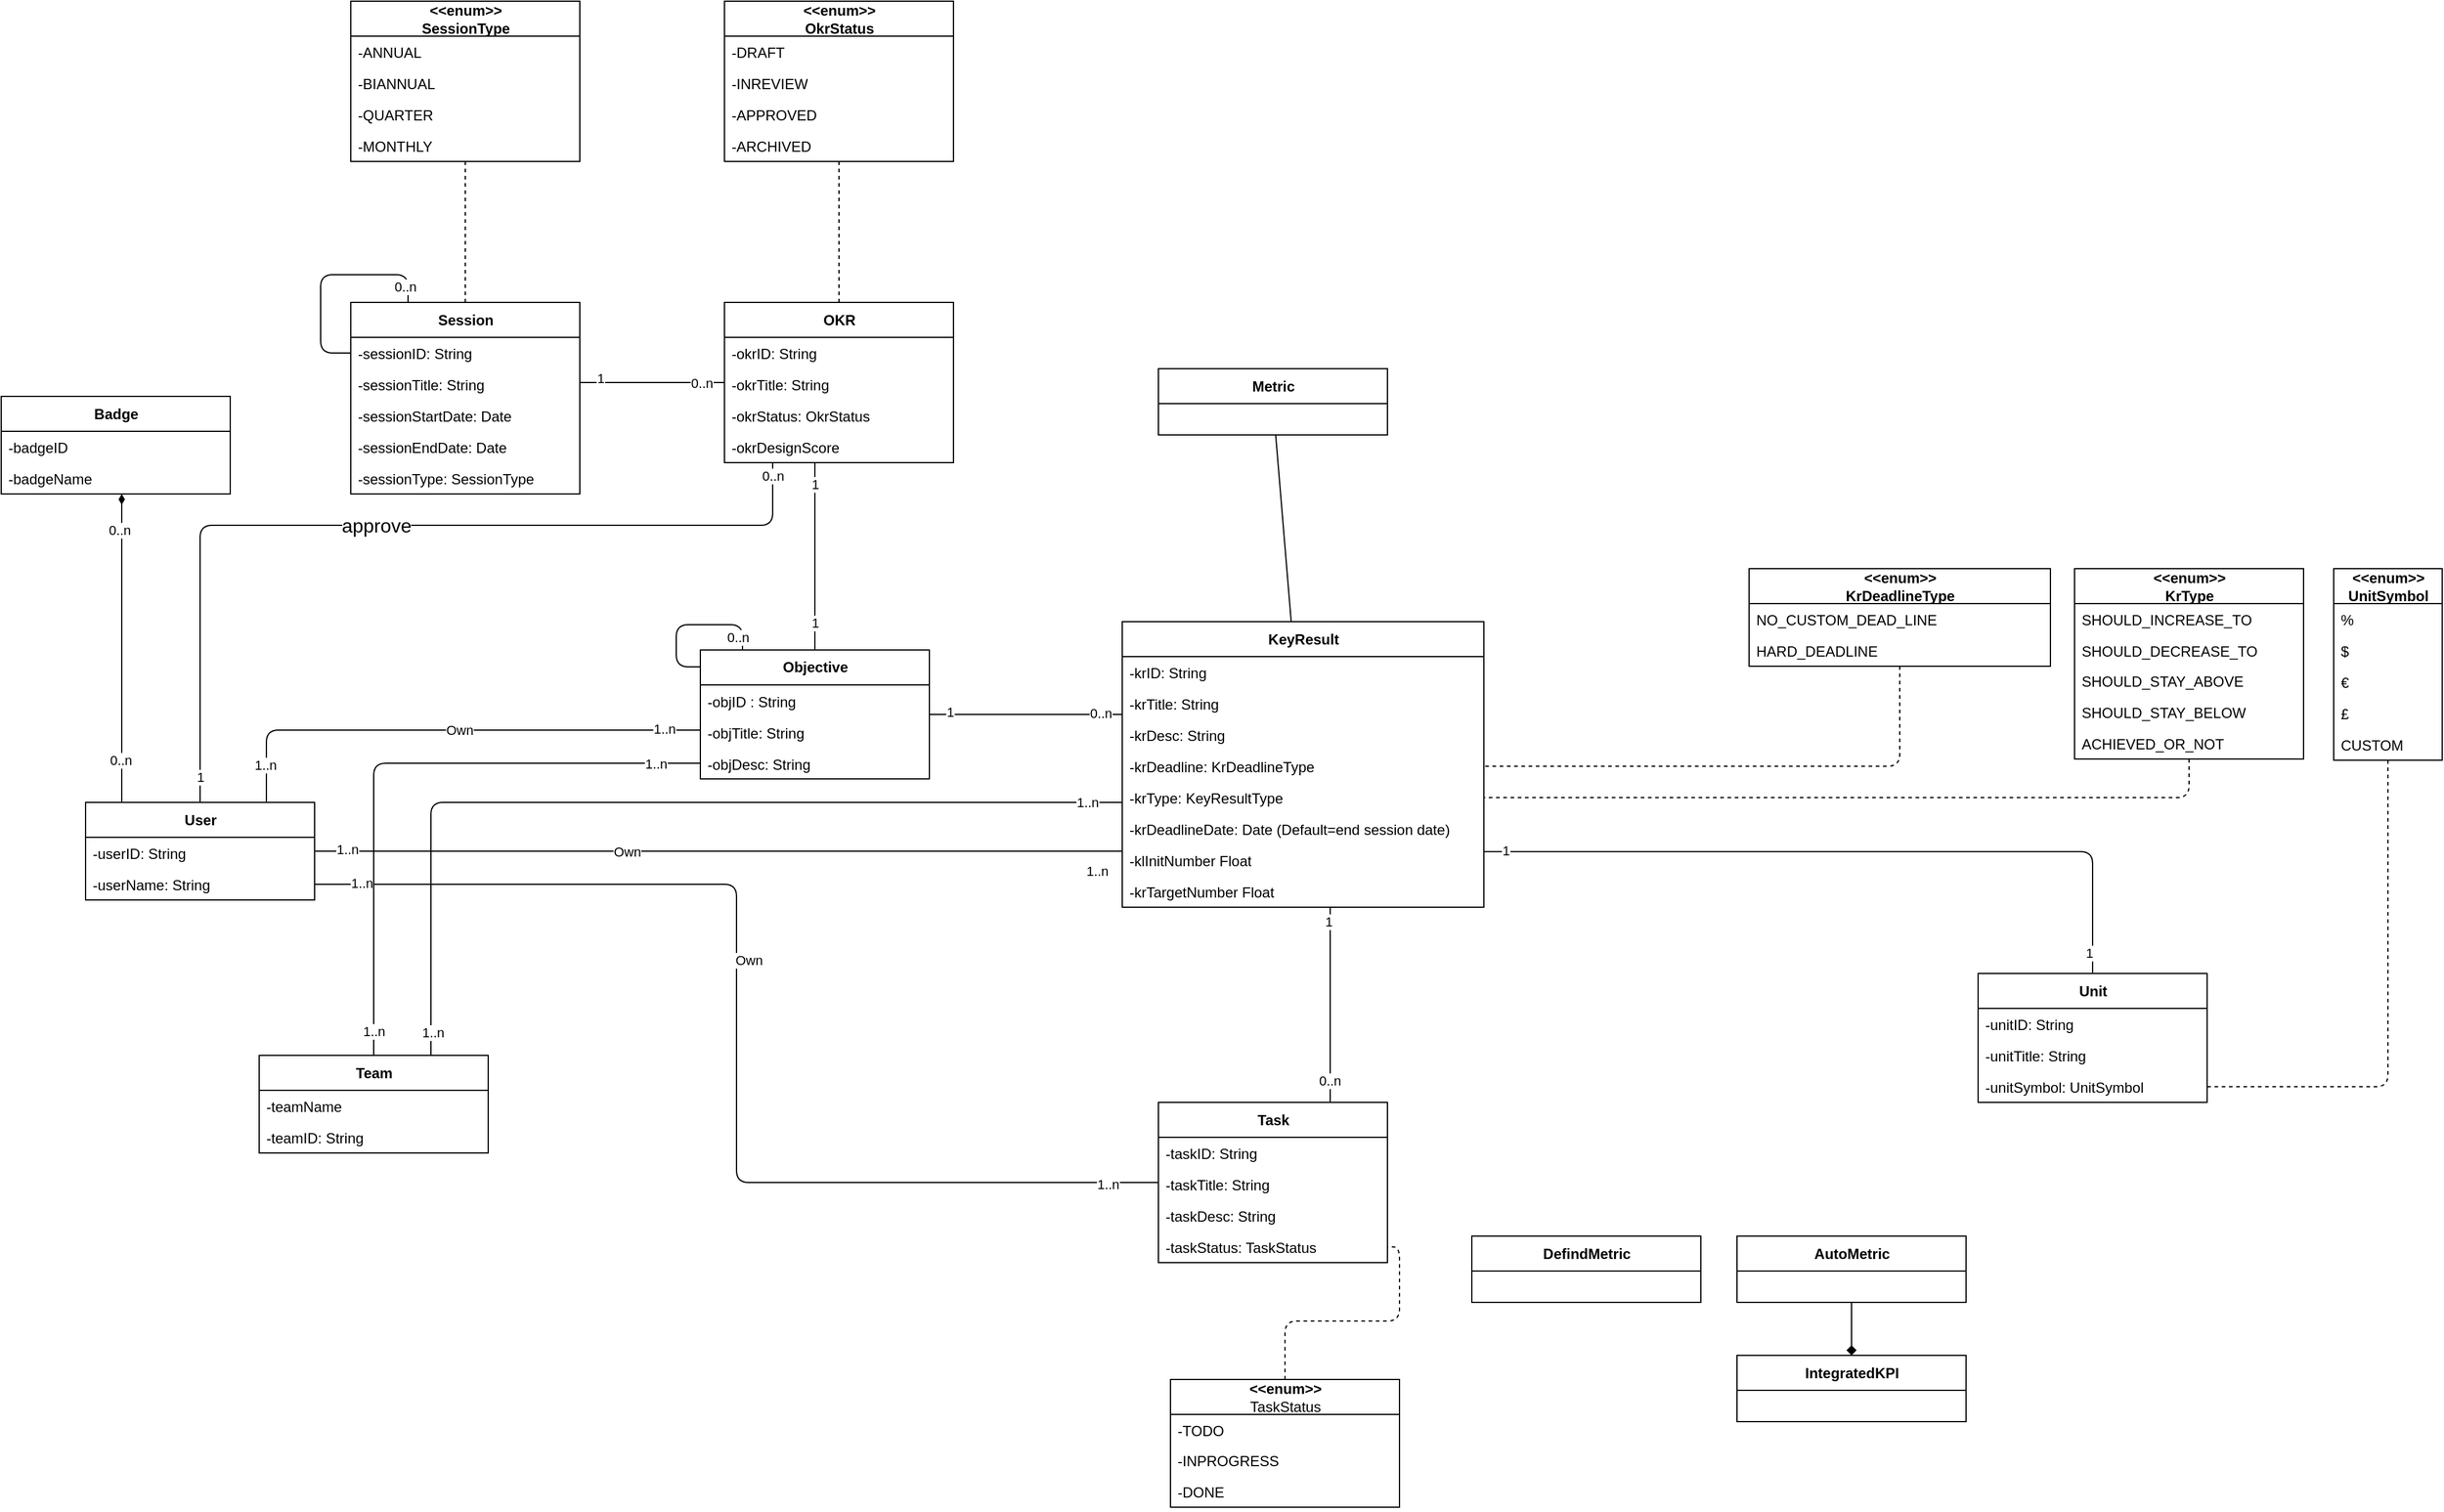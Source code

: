 <mxfile>
    <diagram id="t8nxuuw3yeuFfEOdZzG_" name="u">
        <mxGraphModel dx="789" dy="2075" grid="1" gridSize="10" guides="1" tooltips="1" connect="1" arrows="1" fold="1" page="1" pageScale="1" pageWidth="827" pageHeight="1169" math="0" shadow="0">
            <root>
                <mxCell id="0IqPSA-vOkDlfjPd2w4W-0"/>
                <mxCell id="0IqPSA-vOkDlfjPd2w4W-1" parent="0IqPSA-vOkDlfjPd2w4W-0"/>
                <mxCell id="b7tBnlJsibYiv3RjB0zy-94" style="edgeStyle=elbowEdgeStyle;orthogonalLoop=1;jettySize=auto;elbow=vertical;html=1;entryX=0.5;entryY=0;entryDx=0;entryDy=0;endArrow=none;endFill=0;" parent="0IqPSA-vOkDlfjPd2w4W-1" source="b7tBnlJsibYiv3RjB0zy-97" target="b7tBnlJsibYiv3RjB0zy-163" edge="1">
                    <mxGeometry relative="1" as="geometry">
                        <Array as="points">
                            <mxPoint x="875" y="-650"/>
                            <mxPoint x="875" y="-670"/>
                            <mxPoint x="940" y="-607"/>
                        </Array>
                    </mxGeometry>
                </mxCell>
                <mxCell id="b7tBnlJsibYiv3RjB0zy-95" value="1" style="edgeLabel;html=1;align=center;verticalAlign=middle;resizable=0;points=[];fontSize=11;fontFamily=Helvetica;fontColor=default;" parent="b7tBnlJsibYiv3RjB0zy-94" vertex="1" connectable="0">
                    <mxGeometry x="0.746" relative="1" as="geometry">
                        <mxPoint y="-3" as="offset"/>
                    </mxGeometry>
                </mxCell>
                <mxCell id="b7tBnlJsibYiv3RjB0zy-96" value="1" style="edgeLabel;html=1;align=center;verticalAlign=middle;resizable=0;points=[];fontSize=11;fontFamily=Helvetica;fontColor=default;" parent="b7tBnlJsibYiv3RjB0zy-94" vertex="1" connectable="0">
                    <mxGeometry x="-0.887" y="1" relative="1" as="geometry">
                        <mxPoint x="-1" y="9" as="offset"/>
                    </mxGeometry>
                </mxCell>
                <mxCell id="b7tBnlJsibYiv3RjB0zy-97" value="OKR" style="swimlane;fontStyle=1;align=center;verticalAlign=middle;childLayout=stackLayout;horizontal=1;startSize=29;horizontalStack=0;resizeParent=1;resizeParentMax=0;resizeLast=0;collapsible=0;marginBottom=0;html=1;shadow=0;" parent="0IqPSA-vOkDlfjPd2w4W-1" vertex="1">
                    <mxGeometry x="800" y="-805" width="190" height="133" as="geometry"/>
                </mxCell>
                <mxCell id="b7tBnlJsibYiv3RjB0zy-98" value="-okrID: String" style="text;strokeColor=none;fillColor=none;align=left;verticalAlign=top;spacingLeft=4;spacingRight=4;overflow=hidden;rotatable=0;points=[[0,0.5],[1,0.5]];portConstraint=eastwest;shadow=0;" parent="b7tBnlJsibYiv3RjB0zy-97" vertex="1">
                    <mxGeometry y="29" width="190" height="26" as="geometry"/>
                </mxCell>
                <mxCell id="b7tBnlJsibYiv3RjB0zy-99" value="-okrTitle: String" style="text;strokeColor=none;fillColor=none;align=left;verticalAlign=top;spacingLeft=4;spacingRight=4;overflow=hidden;rotatable=0;points=[[0,0.5],[1,0.5]];portConstraint=eastwest;shadow=0;" parent="b7tBnlJsibYiv3RjB0zy-97" vertex="1">
                    <mxGeometry y="55" width="190" height="26" as="geometry"/>
                </mxCell>
                <mxCell id="BGHx7b7R4fK8FCrXJMWj-36" value="-okrStatus: OkrStatus" style="text;strokeColor=none;fillColor=none;align=left;verticalAlign=top;spacingLeft=4;spacingRight=4;overflow=hidden;rotatable=0;points=[[0,0.5],[1,0.5]];portConstraint=eastwest;shadow=0;fontStyle=0" parent="b7tBnlJsibYiv3RjB0zy-97" vertex="1">
                    <mxGeometry y="81" width="190" height="26" as="geometry"/>
                </mxCell>
                <mxCell id="BGHx7b7R4fK8FCrXJMWj-39" value="-okrDesignScore" style="text;strokeColor=none;fillColor=none;align=left;verticalAlign=top;spacingLeft=4;spacingRight=4;overflow=hidden;rotatable=0;points=[[0,0.5],[1,0.5]];portConstraint=eastwest;shadow=0;fontStyle=0" parent="b7tBnlJsibYiv3RjB0zy-97" vertex="1">
                    <mxGeometry y="107" width="190" height="26" as="geometry"/>
                </mxCell>
                <mxCell id="b7tBnlJsibYiv3RjB0zy-100" style="edgeStyle=orthogonalEdgeStyle;orthogonalLoop=1;jettySize=auto;html=1;endArrow=none;endFill=0;" parent="0IqPSA-vOkDlfjPd2w4W-1" source="b7tBnlJsibYiv3RjB0zy-106" target="b7tBnlJsibYiv3RjB0zy-163" edge="1">
                    <mxGeometry relative="1" as="geometry">
                        <Array as="points">
                            <mxPoint x="1080" y="-463"/>
                            <mxPoint x="1080" y="-463"/>
                        </Array>
                    </mxGeometry>
                </mxCell>
                <mxCell id="b7tBnlJsibYiv3RjB0zy-101" value="0..n" style="edgeLabel;html=1;align=center;verticalAlign=middle;resizable=0;points=[];" parent="b7tBnlJsibYiv3RjB0zy-100" vertex="1" connectable="0">
                    <mxGeometry x="-0.766" y="-1" relative="1" as="geometry">
                        <mxPoint as="offset"/>
                    </mxGeometry>
                </mxCell>
                <mxCell id="b7tBnlJsibYiv3RjB0zy-102" value="1" style="edgeLabel;html=1;align=center;verticalAlign=middle;resizable=0;points=[];" parent="b7tBnlJsibYiv3RjB0zy-100" vertex="1" connectable="0">
                    <mxGeometry x="0.787" y="-2" relative="1" as="geometry">
                        <mxPoint as="offset"/>
                    </mxGeometry>
                </mxCell>
                <mxCell id="b7tBnlJsibYiv3RjB0zy-103" style="edgeStyle=elbowEdgeStyle;elbow=vertical;html=1;entryX=0.75;entryY=0;entryDx=0;entryDy=0;fontFamily=Times New Roman;endArrow=none;endFill=0;" parent="0IqPSA-vOkDlfjPd2w4W-1" source="b7tBnlJsibYiv3RjB0zy-106" target="b7tBnlJsibYiv3RjB0zy-154" edge="1">
                    <mxGeometry relative="1" as="geometry">
                        <Array as="points">
                            <mxPoint x="1303" y="-330"/>
                            <mxPoint x="1300" y="-360"/>
                            <mxPoint x="1240" y="-330"/>
                            <mxPoint x="1075" y="-320"/>
                        </Array>
                        <mxPoint x="1293" y="-420" as="sourcePoint"/>
                    </mxGeometry>
                </mxCell>
                <mxCell id="b7tBnlJsibYiv3RjB0zy-104" value="0..n" style="edgeLabel;html=1;align=center;verticalAlign=middle;resizable=0;points=[];fontSize=11;fontFamily=Helvetica;fontColor=default;" parent="b7tBnlJsibYiv3RjB0zy-103" vertex="1" connectable="0">
                    <mxGeometry x="0.775" y="-1" relative="1" as="geometry">
                        <mxPoint as="offset"/>
                    </mxGeometry>
                </mxCell>
                <mxCell id="b7tBnlJsibYiv3RjB0zy-105" value="1" style="edgeLabel;html=1;align=center;verticalAlign=middle;resizable=0;points=[];" parent="b7tBnlJsibYiv3RjB0zy-103" vertex="1" connectable="0">
                    <mxGeometry x="-0.856" y="2" relative="1" as="geometry">
                        <mxPoint x="-4" as="offset"/>
                    </mxGeometry>
                </mxCell>
                <mxCell id="uZP4euOk1HzotFW-nWOn-43" style="edgeStyle=orthogonalEdgeStyle;html=1;fontSize=16;endArrow=none;endFill=0;elbow=vertical;entryX=0.75;entryY=0;entryDx=0;entryDy=0;" parent="0IqPSA-vOkDlfjPd2w4W-1" source="b7tBnlJsibYiv3RjB0zy-106" target="_8p0M7uwSQ6Hay15ItuC-0" edge="1">
                    <mxGeometry relative="1" as="geometry">
                        <Array as="points">
                            <mxPoint x="557" y="-390"/>
                        </Array>
                    </mxGeometry>
                </mxCell>
                <mxCell id="uZP4euOk1HzotFW-nWOn-45" value="1..n" style="edgeLabel;html=1;align=center;verticalAlign=middle;resizable=0;points=[];fontSize=11;" parent="uZP4euOk1HzotFW-nWOn-43" vertex="1" connectable="0">
                    <mxGeometry x="-0.925" relative="1" as="geometry">
                        <mxPoint as="offset"/>
                    </mxGeometry>
                </mxCell>
                <mxCell id="uZP4euOk1HzotFW-nWOn-46" value="1..n" style="edgeLabel;html=1;align=center;verticalAlign=middle;resizable=0;points=[];fontSize=11;" parent="uZP4euOk1HzotFW-nWOn-43" vertex="1" connectable="0">
                    <mxGeometry x="0.952" y="1" relative="1" as="geometry">
                        <mxPoint as="offset"/>
                    </mxGeometry>
                </mxCell>
                <mxCell id="b7tBnlJsibYiv3RjB0zy-106" value="KeyResult&lt;span style=&quot;color: rgba(0 , 0 , 0 , 0) ; font-family: monospace ; font-size: 0px ; font-weight: 400&quot;&gt;%3CmxGraphModel%3E%3Croot%3E%3CmxCell%20id%3D%220%22%2F%3E%3CmxCell%20id%3D%221%22%20parent%3D%220%22%2F%3E%3CmxCell%20id%3D%222%22%20value%3D%22OKR%22%20style%3D%22swimlane%3BfontStyle%3D1%3Balign%3Dcenter%3BverticalAlign%3Dmiddle%3BchildLayout%3DstackLayout%3Bhorizontal%3D1%3BstartSize%3D29%3BhorizontalStack%3D0%3BresizeParent%3D1%3BresizeParentMax%3D0%3BresizeLast%3D0%3Bcollapsible%3D0%3BmarginBottom%3D0%3Bhtml%3D1%3B%22%20vertex%3D%221%22%20parent%3D%221%22%3E%3CmxGeometry%20x%3D%22230%22%20y%3D%22270%22%20width%3D%22140%22%20height%3D%2254%22%20as%3D%22geometry%22%2F%3E%3C%2FmxCell%3E%3C%2Froot%3E%3C%2FmxGraphModel%3E&lt;/span&gt;&lt;span style=&quot;color: rgba(0 , 0 , 0 , 0) ; font-family: monospace ; font-size: 0px ; font-weight: 400&quot;&gt;%3CmxGraphModel%3E%3Croot%3E%3CmxCell%20id%3D%220%22%2F%3E%3CmxCell%20id%3D%221%22%20parent%3D%220%22%2F%3E%3CmxCell%20id%3D%222%22%20value%3D%22OKR%22%20style%3D%22swimlane%3BfontStyle%3D1%3Balign%3Dcenter%3BverticalAlign%3Dmiddle%3BchildLayout%3DstackLayout%3Bhorizontal%3D1%3BstartSize%3D29%3BhorizontalStack%3D0%3BresizeParent%3D1%3BresizeParentMax%3D0%3BresizeLast%3D0%3Bcollapsible%3D0%3BmarginBottom%3D0%3Bhtml%3D1%3B%22%20vertex%3D%221%22%20parent%3D%221%22%3E%3CmxGeometry%20x%3D%22230%22%20y%3D%22270%22%20width%3D%22140%22%20height%3D%2254%22%20as%3D%22geometry%22%2F%3E%3C%2FmxCell%3E%3C%2Froot%3E%3C%2FmxGraphModel%3E&lt;/span&gt;" style="swimlane;fontStyle=1;align=center;verticalAlign=middle;childLayout=stackLayout;horizontal=1;startSize=29;horizontalStack=0;resizeParent=1;resizeParentMax=0;resizeLast=0;collapsible=0;marginBottom=0;html=1;shadow=0;" parent="0IqPSA-vOkDlfjPd2w4W-1" vertex="1">
                    <mxGeometry x="1130" y="-540" width="300" height="237" as="geometry"/>
                </mxCell>
                <mxCell id="b7tBnlJsibYiv3RjB0zy-107" value="-krID: String" style="text;strokeColor=none;fillColor=none;align=left;verticalAlign=top;spacingLeft=4;spacingRight=4;overflow=hidden;rotatable=0;points=[[0,0.5],[1,0.5]];portConstraint=eastwest;shadow=0;fontFamily=Helvetica;fontSize=12;fontColor=default;startSize=29;html=1;" parent="b7tBnlJsibYiv3RjB0zy-106" vertex="1">
                    <mxGeometry y="29" width="300" height="26" as="geometry"/>
                </mxCell>
                <mxCell id="BGHx7b7R4fK8FCrXJMWj-79" value="-krTitle: String" style="text;strokeColor=none;fillColor=none;align=left;verticalAlign=top;spacingLeft=4;spacingRight=4;overflow=hidden;rotatable=0;points=[[0,0.5],[1,0.5]];portConstraint=eastwest;shadow=0;fontFamily=Helvetica;fontSize=12;fontColor=default;startSize=29;html=1;" parent="b7tBnlJsibYiv3RjB0zy-106" vertex="1">
                    <mxGeometry y="55" width="300" height="26" as="geometry"/>
                </mxCell>
                <mxCell id="BGHx7b7R4fK8FCrXJMWj-84" value="-krDesc: String" style="text;strokeColor=none;fillColor=none;align=left;verticalAlign=top;spacingLeft=4;spacingRight=4;overflow=hidden;rotatable=0;points=[[0,0.5],[1,0.5]];portConstraint=eastwest;shadow=0;fontFamily=Helvetica;fontSize=12;fontColor=default;startSize=29;html=1;" parent="b7tBnlJsibYiv3RjB0zy-106" vertex="1">
                    <mxGeometry y="81" width="300" height="26" as="geometry"/>
                </mxCell>
                <mxCell id="BGHx7b7R4fK8FCrXJMWj-85" value="-krDeadline: KrDeadlineType" style="text;strokeColor=none;fillColor=none;align=left;verticalAlign=top;spacingLeft=4;spacingRight=4;overflow=hidden;rotatable=0;points=[[0,0.5],[1,0.5]];portConstraint=eastwest;shadow=0;fontFamily=Helvetica;fontSize=12;fontColor=default;startSize=29;html=1;" parent="b7tBnlJsibYiv3RjB0zy-106" vertex="1">
                    <mxGeometry y="107" width="300" height="26" as="geometry"/>
                </mxCell>
                <mxCell id="BGHx7b7R4fK8FCrXJMWj-80" value="-krType:&amp;nbsp;&lt;span style=&quot;text-align: center&quot;&gt;KeyResultType&lt;/span&gt;" style="text;strokeColor=none;fillColor=none;align=left;verticalAlign=top;spacingLeft=4;spacingRight=4;overflow=hidden;rotatable=0;points=[[0,0.5],[1,0.5]];portConstraint=eastwest;shadow=0;fontFamily=Helvetica;fontSize=12;fontColor=default;startSize=29;html=1;" parent="b7tBnlJsibYiv3RjB0zy-106" vertex="1">
                    <mxGeometry y="133" width="300" height="26" as="geometry"/>
                </mxCell>
                <mxCell id="uZP4euOk1HzotFW-nWOn-25" value="-krDeadlineDate: Date (Default=end session date)" style="text;strokeColor=none;fillColor=none;align=left;verticalAlign=top;spacingLeft=4;spacingRight=4;overflow=hidden;rotatable=0;points=[[0,0.5],[1,0.5]];portConstraint=eastwest;shadow=0;fontFamily=Helvetica;fontSize=12;fontColor=default;startSize=29;html=1;" parent="b7tBnlJsibYiv3RjB0zy-106" vertex="1">
                    <mxGeometry y="159" width="300" height="26" as="geometry"/>
                </mxCell>
                <mxCell id="BGHx7b7R4fK8FCrXJMWj-83" value="-klInitNumber Float" style="text;strokeColor=none;fillColor=none;align=left;verticalAlign=top;spacingLeft=4;spacingRight=4;overflow=hidden;rotatable=0;points=[[0,0.5],[1,0.5]];portConstraint=eastwest;shadow=0;fontFamily=Helvetica;fontSize=12;fontColor=default;startSize=29;html=1;" parent="b7tBnlJsibYiv3RjB0zy-106" vertex="1">
                    <mxGeometry y="185" width="300" height="26" as="geometry"/>
                </mxCell>
                <mxCell id="BGHx7b7R4fK8FCrXJMWj-82" value="-krTarget&lt;span&gt;Number&amp;nbsp;&lt;/span&gt;Float&lt;span&gt;&lt;br&gt;&lt;/span&gt;" style="text;strokeColor=none;fillColor=none;align=left;verticalAlign=top;spacingLeft=4;spacingRight=4;overflow=hidden;rotatable=0;points=[[0,0.5],[1,0.5]];portConstraint=eastwest;shadow=0;fontFamily=Helvetica;fontSize=12;fontColor=default;startSize=29;html=1;" parent="b7tBnlJsibYiv3RjB0zy-106" vertex="1">
                    <mxGeometry y="211" width="300" height="26" as="geometry"/>
                </mxCell>
                <mxCell id="b7tBnlJsibYiv3RjB0zy-108" style="edgeStyle=elbowEdgeStyle;elbow=vertical;html=1;entryX=0;entryY=0.5;entryDx=0;entryDy=0;endArrow=none;endFill=0;" parent="0IqPSA-vOkDlfjPd2w4W-1" source="b7tBnlJsibYiv3RjB0zy-112" target="b7tBnlJsibYiv3RjB0zy-97" edge="1">
                    <mxGeometry relative="1" as="geometry"/>
                </mxCell>
                <mxCell id="b7tBnlJsibYiv3RjB0zy-109" value="0..n" style="edgeLabel;html=1;align=center;verticalAlign=middle;resizable=0;points=[];" parent="b7tBnlJsibYiv3RjB0zy-108" vertex="1" connectable="0">
                    <mxGeometry x="0.795" y="-2" relative="1" as="geometry">
                        <mxPoint x="-7" y="-2" as="offset"/>
                    </mxGeometry>
                </mxCell>
                <mxCell id="b7tBnlJsibYiv3RjB0zy-110" value="1" style="edgeLabel;html=1;align=center;verticalAlign=middle;resizable=0;points=[];" parent="b7tBnlJsibYiv3RjB0zy-108" vertex="1" connectable="0">
                    <mxGeometry x="-0.863" y="-1" relative="1" as="geometry">
                        <mxPoint x="9" y="-5" as="offset"/>
                    </mxGeometry>
                </mxCell>
                <mxCell id="b7tBnlJsibYiv3RjB0zy-111" style="edgeStyle=elbowEdgeStyle;elbow=vertical;html=1;labelBackgroundColor=default;fontFamily=Helvetica;fontSize=11;fontColor=default;startArrow=none;startFill=0;endArrow=none;endFill=0;strokeColor=default;strokeWidth=1;dashed=1;" parent="0IqPSA-vOkDlfjPd2w4W-1" source="b7tBnlJsibYiv3RjB0zy-112" target="b7tBnlJsibYiv3RjB0zy-180" edge="1">
                    <mxGeometry relative="1" as="geometry">
                        <mxPoint x="630" y="-887" as="targetPoint"/>
                    </mxGeometry>
                </mxCell>
                <mxCell id="b7tBnlJsibYiv3RjB0zy-112" value="Session" style="swimlane;fontStyle=1;align=center;verticalAlign=middle;childLayout=stackLayout;horizontal=1;startSize=29;horizontalStack=0;resizeParent=1;resizeParentMax=0;resizeLast=0;collapsible=0;marginBottom=0;html=1;shadow=0;" parent="0IqPSA-vOkDlfjPd2w4W-1" vertex="1">
                    <mxGeometry x="490" y="-805" width="190" height="159" as="geometry"/>
                </mxCell>
                <mxCell id="b7tBnlJsibYiv3RjB0zy-113" value="-sessionID: String" style="text;strokeColor=none;fillColor=none;align=left;verticalAlign=top;spacingLeft=4;spacingRight=4;overflow=hidden;rotatable=0;points=[[0,0.5],[1,0.5]];portConstraint=eastwest;shadow=0;fontFamily=Helvetica;fontSize=12;fontColor=default;startSize=29;html=1;" parent="b7tBnlJsibYiv3RjB0zy-112" vertex="1">
                    <mxGeometry y="29" width="190" height="26" as="geometry"/>
                </mxCell>
                <mxCell id="b7tBnlJsibYiv3RjB0zy-114" value="-sessionTitle: String" style="text;strokeColor=none;fillColor=none;align=left;verticalAlign=top;spacingLeft=4;spacingRight=4;overflow=hidden;rotatable=0;points=[[0,0.5],[1,0.5]];portConstraint=eastwest;shadow=0;fontFamily=Helvetica;fontSize=12;fontColor=default;startSize=29;html=1;" parent="b7tBnlJsibYiv3RjB0zy-112" vertex="1">
                    <mxGeometry y="55" width="190" height="26" as="geometry"/>
                </mxCell>
                <mxCell id="b7tBnlJsibYiv3RjB0zy-115" value="-sessionStartDate: Date" style="text;strokeColor=none;fillColor=none;align=left;verticalAlign=top;spacingLeft=4;spacingRight=4;overflow=hidden;rotatable=0;points=[[0,0.5],[1,0.5]];portConstraint=eastwest;shadow=0;fontFamily=Helvetica;fontSize=12;fontColor=default;startSize=29;html=1;" parent="b7tBnlJsibYiv3RjB0zy-112" vertex="1">
                    <mxGeometry y="81" width="190" height="26" as="geometry"/>
                </mxCell>
                <mxCell id="b7tBnlJsibYiv3RjB0zy-116" value="-sessionEndDate: Date" style="text;strokeColor=none;fillColor=none;align=left;verticalAlign=top;spacingLeft=4;spacingRight=4;overflow=hidden;rotatable=0;points=[[0,0.5],[1,0.5]];portConstraint=eastwest;shadow=0;fontFamily=Helvetica;fontSize=12;fontColor=default;startSize=29;html=1;" parent="b7tBnlJsibYiv3RjB0zy-112" vertex="1">
                    <mxGeometry y="107" width="190" height="26" as="geometry"/>
                </mxCell>
                <mxCell id="BGHx7b7R4fK8FCrXJMWj-38" value="-sessionType: SessionType" style="text;strokeColor=none;fillColor=none;align=left;verticalAlign=top;spacingLeft=4;spacingRight=4;overflow=hidden;rotatable=0;points=[[0,0.5],[1,0.5]];portConstraint=eastwest;shadow=0;fontFamily=Helvetica;fontSize=12;fontColor=default;startSize=29;html=1;" parent="b7tBnlJsibYiv3RjB0zy-112" vertex="1">
                    <mxGeometry y="133" width="190" height="26" as="geometry"/>
                </mxCell>
                <mxCell id="BGHx7b7R4fK8FCrXJMWj-3" style="edgeStyle=orthogonalEdgeStyle;jumpStyle=none;html=1;endArrow=none;endFill=0;entryX=0.25;entryY=0;entryDx=0;entryDy=0;exitX=0;exitY=0.5;exitDx=0;exitDy=0;" parent="b7tBnlJsibYiv3RjB0zy-112" source="b7tBnlJsibYiv3RjB0zy-113" target="b7tBnlJsibYiv3RjB0zy-112" edge="1">
                    <mxGeometry relative="1" as="geometry">
                        <mxPoint x="-35" y="-13.0" as="targetPoint"/>
                        <mxPoint x="-55" y="57" as="sourcePoint"/>
                        <Array as="points">
                            <mxPoint x="-25" y="42"/>
                            <mxPoint x="-25" y="-23"/>
                            <mxPoint x="47" y="-23"/>
                        </Array>
                    </mxGeometry>
                </mxCell>
                <mxCell id="BGHx7b7R4fK8FCrXJMWj-4" value="0..n" style="edgeLabel;html=1;align=center;verticalAlign=middle;resizable=0;points=[];" parent="BGHx7b7R4fK8FCrXJMWj-3" vertex="1" connectable="0">
                    <mxGeometry x="0.501" y="1" relative="1" as="geometry">
                        <mxPoint x="21" y="11" as="offset"/>
                    </mxGeometry>
                </mxCell>
                <mxCell id="b7tBnlJsibYiv3RjB0zy-117" style="edgeStyle=elbowEdgeStyle;elbow=vertical;html=1;endArrow=none;endFill=0;" parent="0IqPSA-vOkDlfjPd2w4W-1" source="b7tBnlJsibYiv3RjB0zy-185" target="b7tBnlJsibYiv3RjB0zy-163" edge="1">
                    <mxGeometry relative="1" as="geometry">
                        <Array as="points">
                            <mxPoint x="420" y="-450"/>
                            <mxPoint x="570" y="-470"/>
                            <mxPoint x="420" y="-440"/>
                            <mxPoint x="520" y="-480"/>
                        </Array>
                        <mxPoint x="442.77" y="-428.218" as="sourcePoint"/>
                    </mxGeometry>
                </mxCell>
                <mxCell id="b7tBnlJsibYiv3RjB0zy-118" value="1..n" style="edgeLabel;html=1;align=center;verticalAlign=middle;resizable=0;points=[];" parent="b7tBnlJsibYiv3RjB0zy-117" vertex="1" connectable="0">
                    <mxGeometry x="0.855" y="1" relative="1" as="geometry">
                        <mxPoint as="offset"/>
                    </mxGeometry>
                </mxCell>
                <mxCell id="b7tBnlJsibYiv3RjB0zy-119" value="1..n" style="edgeLabel;html=1;align=center;verticalAlign=middle;resizable=0;points=[];" parent="b7tBnlJsibYiv3RjB0zy-117" vertex="1" connectable="0">
                    <mxGeometry x="-0.852" y="1" relative="1" as="geometry">
                        <mxPoint as="offset"/>
                    </mxGeometry>
                </mxCell>
                <mxCell id="b7tBnlJsibYiv3RjB0zy-120" value="Own" style="edgeLabel;html=1;align=center;verticalAlign=middle;resizable=0;points=[];" parent="b7tBnlJsibYiv3RjB0zy-117" vertex="1" connectable="0">
                    <mxGeometry x="-0.027" y="4" relative="1" as="geometry">
                        <mxPoint x="15" y="4" as="offset"/>
                    </mxGeometry>
                </mxCell>
                <mxCell id="b7tBnlJsibYiv3RjB0zy-121" style="edgeStyle=elbowEdgeStyle;elbow=vertical;html=1;endArrow=none;endFill=0;" parent="0IqPSA-vOkDlfjPd2w4W-1" source="b7tBnlJsibYiv3RjB0zy-185" target="b7tBnlJsibYiv3RjB0zy-97" edge="1">
                    <mxGeometry relative="1" as="geometry">
                        <Array as="points">
                            <mxPoint x="840" y="-620"/>
                            <mxPoint x="540" y="-620"/>
                            <mxPoint x="840" y="-570"/>
                            <mxPoint x="390" y="-570"/>
                            <mxPoint x="630" y="-570"/>
                        </Array>
                        <mxPoint x="390" y="-430" as="sourcePoint"/>
                    </mxGeometry>
                </mxCell>
                <mxCell id="b7tBnlJsibYiv3RjB0zy-122" value="approve" style="edgeLabel;html=1;align=center;verticalAlign=middle;resizable=0;points=[];fontSize=16;" parent="b7tBnlJsibYiv3RjB0zy-121" vertex="1" connectable="0">
                    <mxGeometry x="0.113" y="-3" relative="1" as="geometry">
                        <mxPoint x="-46" y="-3" as="offset"/>
                    </mxGeometry>
                </mxCell>
                <mxCell id="b7tBnlJsibYiv3RjB0zy-123" value="0..n" style="edgeLabel;html=1;align=center;verticalAlign=middle;resizable=0;points=[];" parent="b7tBnlJsibYiv3RjB0zy-121" vertex="1" connectable="0">
                    <mxGeometry x="0.972" relative="1" as="geometry">
                        <mxPoint as="offset"/>
                    </mxGeometry>
                </mxCell>
                <mxCell id="b7tBnlJsibYiv3RjB0zy-124" value="1" style="edgeLabel;html=1;align=center;verticalAlign=middle;resizable=0;points=[];" parent="b7tBnlJsibYiv3RjB0zy-121" vertex="1" connectable="0">
                    <mxGeometry x="-0.944" relative="1" as="geometry">
                        <mxPoint as="offset"/>
                    </mxGeometry>
                </mxCell>
                <mxCell id="b7tBnlJsibYiv3RjB0zy-128" style="edgeStyle=elbowEdgeStyle;shape=connector;orthogonalLoop=1;jettySize=auto;elbow=vertical;html=1;labelBackgroundColor=default;fontFamily=Helvetica;fontSize=11;fontColor=default;startArrow=diamondThin;startFill=1;endArrow=none;endFill=0;strokeColor=default;" parent="0IqPSA-vOkDlfjPd2w4W-1" source="b7tBnlJsibYiv3RjB0zy-131" target="b7tBnlJsibYiv3RjB0zy-185" edge="1">
                    <mxGeometry relative="1" as="geometry">
                        <mxPoint x="338.27" y="-429.352" as="targetPoint"/>
                        <Array as="points">
                            <mxPoint x="300" y="-570"/>
                        </Array>
                    </mxGeometry>
                </mxCell>
                <mxCell id="b7tBnlJsibYiv3RjB0zy-129" value="0..n" style="edgeLabel;html=1;align=center;verticalAlign=middle;resizable=0;points=[];fontSize=11;fontFamily=Helvetica;fontColor=default;" parent="b7tBnlJsibYiv3RjB0zy-128" vertex="1" connectable="0">
                    <mxGeometry x="0.725" y="-1" relative="1" as="geometry">
                        <mxPoint as="offset"/>
                    </mxGeometry>
                </mxCell>
                <mxCell id="b7tBnlJsibYiv3RjB0zy-130" value="0..n" style="edgeLabel;html=1;align=center;verticalAlign=middle;resizable=0;points=[];fontSize=11;fontFamily=Helvetica;fontColor=default;" parent="b7tBnlJsibYiv3RjB0zy-128" vertex="1" connectable="0">
                    <mxGeometry x="-0.549" y="-2" relative="1" as="geometry">
                        <mxPoint y="-28" as="offset"/>
                    </mxGeometry>
                </mxCell>
                <mxCell id="b7tBnlJsibYiv3RjB0zy-131" value="Badge" style="swimlane;fontStyle=1;align=center;verticalAlign=middle;childLayout=stackLayout;horizontal=1;startSize=29;horizontalStack=0;resizeParent=1;resizeParentMax=0;resizeLast=0;collapsible=0;marginBottom=0;html=1;shadow=0;" parent="0IqPSA-vOkDlfjPd2w4W-1" vertex="1">
                    <mxGeometry x="200" y="-727" width="190" height="81" as="geometry"/>
                </mxCell>
                <mxCell id="b7tBnlJsibYiv3RjB0zy-132" value="-badgeID" style="text;strokeColor=none;fillColor=none;align=left;verticalAlign=top;spacingLeft=4;spacingRight=4;overflow=hidden;rotatable=0;points=[[0,0.5],[1,0.5]];portConstraint=eastwest;shadow=0;fontFamily=Helvetica;fontSize=12;fontColor=default;startSize=29;html=1;" parent="b7tBnlJsibYiv3RjB0zy-131" vertex="1">
                    <mxGeometry y="29" width="190" height="26" as="geometry"/>
                </mxCell>
                <mxCell id="b7tBnlJsibYiv3RjB0zy-133" value="-badgeName" style="text;strokeColor=none;fillColor=none;align=left;verticalAlign=top;spacingLeft=4;spacingRight=4;overflow=hidden;rotatable=0;points=[[0,0.5],[1,0.5]];portConstraint=eastwest;shadow=0;fontFamily=Helvetica;fontSize=12;fontColor=default;startSize=29;html=1;" parent="b7tBnlJsibYiv3RjB0zy-131" vertex="1">
                    <mxGeometry y="55" width="190" height="26" as="geometry"/>
                </mxCell>
                <mxCell id="b7tBnlJsibYiv3RjB0zy-154" value="Task" style="swimlane;fontStyle=1;align=center;verticalAlign=middle;childLayout=stackLayout;horizontal=1;startSize=29;horizontalStack=0;resizeParent=1;resizeParentMax=0;resizeLast=0;collapsible=0;marginBottom=0;html=1;shadow=0;" parent="0IqPSA-vOkDlfjPd2w4W-1" vertex="1">
                    <mxGeometry x="1160" y="-141" width="190" height="133" as="geometry"/>
                </mxCell>
                <mxCell id="b7tBnlJsibYiv3RjB0zy-155" value="-taskID: String" style="text;strokeColor=none;fillColor=none;align=left;verticalAlign=top;spacingLeft=4;spacingRight=4;overflow=hidden;rotatable=0;points=[[0,0.5],[1,0.5]];portConstraint=eastwest;shadow=0;fontFamily=Helvetica;fontSize=12;fontColor=default;startSize=29;html=1;" parent="b7tBnlJsibYiv3RjB0zy-154" vertex="1">
                    <mxGeometry y="29" width="190" height="26" as="geometry"/>
                </mxCell>
                <mxCell id="BGHx7b7R4fK8FCrXJMWj-5" value="-taskTitle: String" style="text;strokeColor=none;fillColor=none;align=left;verticalAlign=top;spacingLeft=4;spacingRight=4;overflow=hidden;rotatable=0;points=[[0,0.5],[1,0.5]];portConstraint=eastwest;shadow=0;fontFamily=Helvetica;fontSize=12;fontColor=default;startSize=29;html=1;" parent="b7tBnlJsibYiv3RjB0zy-154" vertex="1">
                    <mxGeometry y="55" width="190" height="26" as="geometry"/>
                </mxCell>
                <mxCell id="BGHx7b7R4fK8FCrXJMWj-9" value="-taskDesc: String" style="text;strokeColor=none;fillColor=none;align=left;verticalAlign=top;spacingLeft=4;spacingRight=4;overflow=hidden;rotatable=0;points=[[0,0.5],[1,0.5]];portConstraint=eastwest;shadow=0;fontFamily=Helvetica;fontSize=12;fontColor=default;startSize=29;html=1;" parent="b7tBnlJsibYiv3RjB0zy-154" vertex="1">
                    <mxGeometry y="81" width="190" height="26" as="geometry"/>
                </mxCell>
                <mxCell id="BGHx7b7R4fK8FCrXJMWj-40" value="-taskStatus: TaskStatus" style="text;strokeColor=none;fillColor=none;align=left;verticalAlign=top;spacingLeft=4;spacingRight=4;overflow=hidden;rotatable=0;points=[[0,0.5],[1,0.5]];portConstraint=eastwest;shadow=0;fontFamily=Helvetica;fontSize=12;fontColor=default;startSize=29;html=1;" parent="b7tBnlJsibYiv3RjB0zy-154" vertex="1">
                    <mxGeometry y="107" width="190" height="26" as="geometry"/>
                </mxCell>
                <mxCell id="b7tBnlJsibYiv3RjB0zy-162" value="" style="group;shadow=0;" parent="0IqPSA-vOkDlfjPd2w4W-1" vertex="1" connectable="0">
                    <mxGeometry x="770" y="-527.5" width="200" height="118" as="geometry"/>
                </mxCell>
                <mxCell id="b7tBnlJsibYiv3RjB0zy-163" value="Objective" style="swimlane;fontStyle=1;align=center;verticalAlign=middle;childLayout=stackLayout;horizontal=1;startSize=29;horizontalStack=0;resizeParent=1;resizeParentMax=0;resizeLast=0;collapsible=0;marginBottom=0;html=1;shadow=0;" parent="b7tBnlJsibYiv3RjB0zy-162" vertex="1">
                    <mxGeometry x="10" y="11" width="190" height="107" as="geometry"/>
                </mxCell>
                <mxCell id="b7tBnlJsibYiv3RjB0zy-164" value="-objID : String&amp;nbsp;" style="text;strokeColor=none;fillColor=none;align=left;verticalAlign=top;spacingLeft=4;spacingRight=4;overflow=hidden;rotatable=0;points=[[0,0.5],[1,0.5]];portConstraint=eastwest;shadow=0;fontFamily=Helvetica;fontSize=12;fontColor=default;startSize=29;html=1;" parent="b7tBnlJsibYiv3RjB0zy-163" vertex="1">
                    <mxGeometry y="29" width="190" height="26" as="geometry"/>
                </mxCell>
                <mxCell id="b7tBnlJsibYiv3RjB0zy-165" value="-objTitle: String" style="text;strokeColor=none;fillColor=none;align=left;verticalAlign=top;spacingLeft=4;spacingRight=4;overflow=hidden;rotatable=0;points=[[0,0.5],[1,0.5]];portConstraint=eastwest;shadow=0;fontFamily=Helvetica;fontSize=12;fontColor=default;startSize=29;html=1;" parent="b7tBnlJsibYiv3RjB0zy-163" vertex="1">
                    <mxGeometry y="55" width="190" height="26" as="geometry"/>
                </mxCell>
                <mxCell id="b7tBnlJsibYiv3RjB0zy-166" value="-objDesc: String" style="text;strokeColor=none;fillColor=none;align=left;verticalAlign=top;spacingLeft=4;spacingRight=4;overflow=hidden;rotatable=0;points=[[0,0.5],[1,0.5]];portConstraint=eastwest;shadow=0;fontFamily=Helvetica;fontSize=12;fontColor=default;startSize=29;html=1;" parent="b7tBnlJsibYiv3RjB0zy-163" vertex="1">
                    <mxGeometry y="81" width="190" height="26" as="geometry"/>
                </mxCell>
                <mxCell id="b7tBnlJsibYiv3RjB0zy-167" style="edgeStyle=orthogonalEdgeStyle;orthogonalLoop=1;jettySize=auto;html=1;entryX=0.184;entryY=0;entryDx=0;entryDy=0;endArrow=none;endFill=0;entryPerimeter=0;" parent="b7tBnlJsibYiv3RjB0zy-162" source="b7tBnlJsibYiv3RjB0zy-163" target="b7tBnlJsibYiv3RjB0zy-163" edge="1">
                    <mxGeometry relative="1" as="geometry">
                        <Array as="points">
                            <mxPoint x="-10" y="25"/>
                            <mxPoint x="-10" y="-10"/>
                            <mxPoint x="45" y="-10"/>
                        </Array>
                        <mxPoint x="10" y="25" as="sourcePoint"/>
                    </mxGeometry>
                </mxCell>
                <mxCell id="b7tBnlJsibYiv3RjB0zy-168" value="0..n" style="edgeLabel;html=1;align=center;verticalAlign=middle;resizable=0;points=[];" parent="b7tBnlJsibYiv3RjB0zy-167" vertex="1" connectable="0">
                    <mxGeometry x="0.473" y="-2" relative="1" as="geometry">
                        <mxPoint x="9" y="8" as="offset"/>
                    </mxGeometry>
                </mxCell>
                <mxCell id="b7tBnlJsibYiv3RjB0zy-170" style="edgeStyle=elbowEdgeStyle;elbow=vertical;html=1;entryX=0.5;entryY=0;entryDx=0;entryDy=0;endArrow=none;endFill=0;dashed=1;" parent="0IqPSA-vOkDlfjPd2w4W-1" source="b7tBnlJsibYiv3RjB0zy-171" target="b7tBnlJsibYiv3RjB0zy-97" edge="1">
                    <mxGeometry relative="1" as="geometry"/>
                </mxCell>
                <mxCell id="b7tBnlJsibYiv3RjB0zy-171" value="&amp;lt;&amp;lt;enum&amp;gt;&amp;gt;&lt;br&gt;OkrStatus" style="swimlane;fontStyle=1;align=center;verticalAlign=middle;childLayout=stackLayout;horizontal=1;startSize=29;horizontalStack=0;resizeParent=1;resizeParentMax=0;resizeLast=0;collapsible=0;marginBottom=0;html=1;shadow=0;" parent="0IqPSA-vOkDlfjPd2w4W-1" vertex="1">
                    <mxGeometry x="800" y="-1055" width="190" height="133" as="geometry"/>
                </mxCell>
                <mxCell id="b7tBnlJsibYiv3RjB0zy-172" value="-DRAFT" style="text;strokeColor=none;fillColor=none;align=left;verticalAlign=top;spacingLeft=4;spacingRight=4;overflow=hidden;rotatable=0;points=[[0,0.5],[1,0.5]];portConstraint=eastwest;shadow=0;fontFamily=Helvetica;fontSize=12;fontColor=default;startSize=29;html=1;" parent="b7tBnlJsibYiv3RjB0zy-171" vertex="1">
                    <mxGeometry y="29" width="190" height="26" as="geometry"/>
                </mxCell>
                <mxCell id="b7tBnlJsibYiv3RjB0zy-173" value="-INREVIEW" style="text;strokeColor=none;fillColor=none;align=left;verticalAlign=top;spacingLeft=4;spacingRight=4;overflow=hidden;rotatable=0;points=[[0,0.5],[1,0.5]];portConstraint=eastwest;shadow=0;fontFamily=Helvetica;fontSize=12;fontColor=default;startSize=29;html=1;" parent="b7tBnlJsibYiv3RjB0zy-171" vertex="1">
                    <mxGeometry y="55" width="190" height="26" as="geometry"/>
                </mxCell>
                <mxCell id="b7tBnlJsibYiv3RjB0zy-174" value="-APPROVED" style="text;strokeColor=none;fillColor=none;align=left;verticalAlign=top;spacingLeft=4;spacingRight=4;overflow=hidden;rotatable=0;points=[[0,0.5],[1,0.5]];portConstraint=eastwest;shadow=0;fontFamily=Helvetica;fontSize=12;fontColor=default;startSize=29;html=1;" parent="b7tBnlJsibYiv3RjB0zy-171" vertex="1">
                    <mxGeometry y="81" width="190" height="26" as="geometry"/>
                </mxCell>
                <mxCell id="b7tBnlJsibYiv3RjB0zy-175" value="-ARCHIVED" style="text;strokeColor=none;fillColor=none;align=left;verticalAlign=top;spacingLeft=4;spacingRight=4;overflow=hidden;rotatable=0;points=[[0,0.5],[1,0.5]];portConstraint=eastwest;shadow=0;fontFamily=Helvetica;fontSize=12;fontColor=default;startSize=29;html=1;" parent="b7tBnlJsibYiv3RjB0zy-171" vertex="1">
                    <mxGeometry y="107" width="190" height="26" as="geometry"/>
                </mxCell>
                <mxCell id="b7tBnlJsibYiv3RjB0zy-176" style="edgeStyle=elbowEdgeStyle;html=1;endArrow=none;endFill=0;elbow=vertical;" parent="0IqPSA-vOkDlfjPd2w4W-1" source="b7tBnlJsibYiv3RjB0zy-185" target="b7tBnlJsibYiv3RjB0zy-106" edge="1">
                    <mxGeometry relative="1" as="geometry">
                        <Array as="points">
                            <mxPoint x="1260" y="-380"/>
                            <mxPoint x="600" y="-380"/>
                            <mxPoint x="800" y="-362"/>
                        </Array>
                        <mxPoint x="465" y="-362" as="sourcePoint"/>
                        <mxPoint x="1264" y="-420" as="targetPoint"/>
                    </mxGeometry>
                </mxCell>
                <mxCell id="b7tBnlJsibYiv3RjB0zy-177" value="Own" style="edgeLabel;html=1;align=center;verticalAlign=middle;resizable=0;points=[];" parent="b7tBnlJsibYiv3RjB0zy-176" vertex="1" connectable="0">
                    <mxGeometry x="-0.445" y="4" relative="1" as="geometry">
                        <mxPoint x="73" y="4" as="offset"/>
                    </mxGeometry>
                </mxCell>
                <mxCell id="b7tBnlJsibYiv3RjB0zy-178" value="1..n" style="edgeLabel;html=1;align=center;verticalAlign=middle;resizable=0;points=[];" parent="b7tBnlJsibYiv3RjB0zy-176" vertex="1" connectable="0">
                    <mxGeometry x="0.949" y="-4" relative="1" as="geometry">
                        <mxPoint x="-4" y="12" as="offset"/>
                    </mxGeometry>
                </mxCell>
                <mxCell id="b7tBnlJsibYiv3RjB0zy-179" value="1..n" style="edgeLabel;html=1;align=center;verticalAlign=middle;resizable=0;points=[];" parent="b7tBnlJsibYiv3RjB0zy-176" vertex="1" connectable="0">
                    <mxGeometry x="-0.924" y="2" relative="1" as="geometry">
                        <mxPoint x="1" as="offset"/>
                    </mxGeometry>
                </mxCell>
                <mxCell id="b7tBnlJsibYiv3RjB0zy-180" value="&amp;lt;&amp;lt;enum&amp;gt;&amp;gt;&lt;br&gt;SessionType" style="swimlane;fontStyle=1;align=center;verticalAlign=middle;childLayout=stackLayout;horizontal=1;startSize=29;horizontalStack=0;resizeParent=1;resizeParentMax=0;resizeLast=0;collapsible=0;marginBottom=0;html=1;shadow=0;" parent="0IqPSA-vOkDlfjPd2w4W-1" vertex="1">
                    <mxGeometry x="490" y="-1055" width="190" height="133" as="geometry"/>
                </mxCell>
                <mxCell id="b7tBnlJsibYiv3RjB0zy-181" value="-ANNUAL" style="text;strokeColor=none;fillColor=none;align=left;verticalAlign=top;spacingLeft=4;spacingRight=4;overflow=hidden;rotatable=0;points=[[0,0.5],[1,0.5]];portConstraint=eastwest;shadow=0;fontFamily=Helvetica;fontSize=12;fontColor=default;startSize=29;html=1;" parent="b7tBnlJsibYiv3RjB0zy-180" vertex="1">
                    <mxGeometry y="29" width="190" height="26" as="geometry"/>
                </mxCell>
                <mxCell id="b7tBnlJsibYiv3RjB0zy-182" value="-BIANNUAL" style="text;strokeColor=none;fillColor=none;align=left;verticalAlign=top;spacingLeft=4;spacingRight=4;overflow=hidden;rotatable=0;points=[[0,0.5],[1,0.5]];portConstraint=eastwest;shadow=0;fontFamily=Helvetica;fontSize=12;fontColor=default;startSize=29;html=1;" parent="b7tBnlJsibYiv3RjB0zy-180" vertex="1">
                    <mxGeometry y="55" width="190" height="26" as="geometry"/>
                </mxCell>
                <mxCell id="b7tBnlJsibYiv3RjB0zy-183" value="-QUARTER" style="text;strokeColor=none;fillColor=none;align=left;verticalAlign=top;spacingLeft=4;spacingRight=4;overflow=hidden;rotatable=0;points=[[0,0.5],[1,0.5]];portConstraint=eastwest;shadow=0;fontFamily=Helvetica;fontSize=12;fontColor=default;startSize=29;html=1;" parent="b7tBnlJsibYiv3RjB0zy-180" vertex="1">
                    <mxGeometry y="81" width="190" height="26" as="geometry"/>
                </mxCell>
                <mxCell id="b7tBnlJsibYiv3RjB0zy-184" value="-MONTHLY" style="text;strokeColor=none;fillColor=none;align=left;verticalAlign=top;spacingLeft=4;spacingRight=4;overflow=hidden;rotatable=0;points=[[0,0.5],[1,0.5]];portConstraint=eastwest;shadow=0;fontFamily=Helvetica;fontSize=12;fontColor=default;startSize=29;html=1;" parent="b7tBnlJsibYiv3RjB0zy-180" vertex="1">
                    <mxGeometry y="107" width="190" height="26" as="geometry"/>
                </mxCell>
                <mxCell id="b7tBnlJsibYiv3RjB0zy-185" value="User&lt;span style=&quot;color: rgba(0 , 0 , 0 , 0) ; font-family: monospace ; font-size: 0px ; font-weight: 400&quot;&gt;%3CmxGraphModel%3E%3Croot%3E%3CmxCell%20id%3D%220%22%2F%3E%3CmxCell%20id%3D%221%22%20parent%3D%220%22%2F%3E%3CmxCell%20id%3D%222%22%20value%3D%22Key%20Result%26lt%3Bspan%20style%3D%26quot%3Bcolor%3A%20rgba(0%20%2C%200%20%2C%200%20%2C%200)%20%3B%20font-family%3A%20monospace%20%3B%20font-size%3A%200px%20%3B%20font-weight%3A%20400%26quot%3B%26gt%3B%253CmxGraphModel%253E%253Croot%253E%253CmxCell%2520id%253D%25220%2522%252F%253E%253CmxCell%2520id%253D%25221%2522%2520parent%253D%25220%2522%252F%253E%253CmxCell%2520id%253D%25222%2522%2520value%253D%2522OKR%2522%2520style%253D%2522swimlane%253BfontStyle%253D1%253Balign%253Dcenter%253BverticalAlign%253Dmiddle%253BchildLayout%253DstackLayout%253Bhorizontal%253D1%253BstartSize%253D29%253BhorizontalStack%253D0%253BresizeParent%253D1%253BresizeParentMax%253D0%253BresizeLast%253D0%253Bcollapsible%253D0%253BmarginBottom%253D0%253Bhtml%253D1%253B%2522%2520vertex%253D%25221%2522%2520parent%253D%25221%2522%253E%253CmxGeometry%2520x%253D%2522230%2522%2520y%253D%2522270%2522%2520width%253D%2522140%2522%2520height%253D%252254%2522%2520as%253D%2522geometry%2522%252F%253E%253C%252FmxCell%253E%253C%252Froot%253E%253C%252FmxGraphModel%253E%26lt%3B%2Fspan%26gt%3B%26lt%3Bspan%20style%3D%26quot%3Bcolor%3A%20rgba(0%20%2C%200%20%2C%200%20%2C%200)%20%3B%20font-family%3A%20monospace%20%3B%20font-size%3A%200px%20%3B%20font-weight%3A%20400%26quot%3B%26gt%3B%253CmxGraphModel%253E%253Croot%253E%253CmxCell%2520id%253D%25220%2522%252F%253E%253CmxCell%2520id%253D%25221%2522%2520parent%253D%25220%2522%252F%253E%253CmxCell%2520id%253D%25222%2522%2520value%253D%2522OKR%2522%2520style%253D%2522swimlane%253BfontStyle%253D1%253Balign%253Dcenter%253BverticalAlign%253Dmiddle%253BchildLayout%253DstackLayout%253Bhorizontal%253D1%253BstartSize%253D29%253BhorizontalStack%253D0%253BresizeParent%253D1%253BresizeParentMax%253D0%253BresizeLast%253D0%253Bcollapsible%253D0%253BmarginBottom%253D0%253Bhtml%253D1%253B%2522%2520vertex%253D%25221%2522%2520parent%253D%25221%2522%253E%253CmxGeometry%2520x%253D%2522230%2522%2520y%253D%2522270%2522%2520width%253D%2522140%2522%2520height%253D%252254%2522%2520as%253D%2522geometry%2522%252F%253E%253C%252FmxCell%253E%253C%252Froot%253E%253C%252FmxGraphModel%253E%26lt%3B%2Fspan%26gt%3B%22%20style%3D%22swimlane%3BfontStyle%3D1%3Balign%3Dcenter%3BverticalAlign%3Dmiddle%3BchildLayout%3DstackLayout%3Bhorizontal%3D1%3BstartSize%3D29%3BhorizontalStack%3D0%3BresizeParent%3D1%3BresizeParentMax%3D0%3BresizeLast%3D0%3Bcollapsible%3D0%3BmarginBottom%3D0%3Bhtml%3D1%3B%22%20vertex%3D%221%22%20parent%3D%221%22%3E%3CmxGeometry%20x%3D%22500%22%20y%3D%22350%22%20width%3D%22140%22%20height%3D%2254%22%20as%3D%22geometry%22%2F%3E%3C%2FmxCell%3E%3C%2Froot%3E%3C%2FmxGraphModel%3E&lt;/span&gt;" style="swimlane;fontStyle=1;align=center;verticalAlign=middle;childLayout=stackLayout;horizontal=1;startSize=29;horizontalStack=0;resizeParent=1;resizeParentMax=0;resizeLast=0;collapsible=0;marginBottom=0;html=1;shadow=0;" parent="0IqPSA-vOkDlfjPd2w4W-1" vertex="1">
                    <mxGeometry x="270" y="-390" width="190" height="81" as="geometry"/>
                </mxCell>
                <mxCell id="b7tBnlJsibYiv3RjB0zy-186" value="-userID: String" style="text;strokeColor=none;fillColor=none;align=left;verticalAlign=top;spacingLeft=4;spacingRight=4;overflow=hidden;rotatable=0;points=[[0,0.5],[1,0.5]];portConstraint=eastwest;shadow=0;fontFamily=Helvetica;fontSize=12;fontColor=default;startSize=29;html=1;" parent="b7tBnlJsibYiv3RjB0zy-185" vertex="1">
                    <mxGeometry y="29" width="190" height="26" as="geometry"/>
                </mxCell>
                <mxCell id="b7tBnlJsibYiv3RjB0zy-187" value="-userName: String" style="text;strokeColor=none;fillColor=none;align=left;verticalAlign=top;spacingLeft=4;spacingRight=4;overflow=hidden;rotatable=0;points=[[0,0.5],[1,0.5]];portConstraint=eastwest;shadow=0;fontFamily=Helvetica;fontSize=12;fontColor=default;startSize=29;html=1;" parent="b7tBnlJsibYiv3RjB0zy-185" vertex="1">
                    <mxGeometry y="55" width="190" height="26" as="geometry"/>
                </mxCell>
                <mxCell id="_8p0M7uwSQ6Hay15ItuC-0" value="Team" style="swimlane;fontStyle=1;align=center;verticalAlign=middle;childLayout=stackLayout;horizontal=1;startSize=29;horizontalStack=0;resizeParent=1;resizeParentMax=0;resizeLast=0;collapsible=0;marginBottom=0;html=1;shadow=0;" parent="0IqPSA-vOkDlfjPd2w4W-1" vertex="1">
                    <mxGeometry x="414" y="-180" width="190" height="81" as="geometry"/>
                </mxCell>
                <mxCell id="_8p0M7uwSQ6Hay15ItuC-1" value="-teamName" style="text;strokeColor=none;fillColor=none;align=left;verticalAlign=top;spacingLeft=4;spacingRight=4;overflow=hidden;rotatable=0;points=[[0,0.5],[1,0.5]];portConstraint=eastwest;shadow=0;fontFamily=Helvetica;fontSize=12;fontColor=default;startSize=29;html=1;" parent="_8p0M7uwSQ6Hay15ItuC-0" vertex="1">
                    <mxGeometry y="29" width="190" height="26" as="geometry"/>
                </mxCell>
                <mxCell id="_8p0M7uwSQ6Hay15ItuC-2" value="-teamID: String" style="text;strokeColor=none;fillColor=none;align=left;verticalAlign=top;spacingLeft=4;spacingRight=4;overflow=hidden;rotatable=0;points=[[0,0.5],[1,0.5]];portConstraint=eastwest;shadow=0;fontFamily=Helvetica;fontSize=12;fontColor=default;startSize=29;html=1;" parent="_8p0M7uwSQ6Hay15ItuC-0" vertex="1">
                    <mxGeometry y="55" width="190" height="26" as="geometry"/>
                </mxCell>
                <mxCell id="_8p0M7uwSQ6Hay15ItuC-4" style="edgeStyle=elbowEdgeStyle;html=1;exitX=1;exitY=0.5;exitDx=0;exitDy=0;endArrow=none;endFill=0;" parent="0IqPSA-vOkDlfjPd2w4W-1" source="b7tBnlJsibYiv3RjB0zy-187" target="b7tBnlJsibYiv3RjB0zy-154" edge="1">
                    <mxGeometry relative="1" as="geometry"/>
                </mxCell>
                <mxCell id="_8p0M7uwSQ6Hay15ItuC-5" value="Own" style="edgeLabel;html=1;align=center;verticalAlign=middle;resizable=0;points=[];" parent="_8p0M7uwSQ6Hay15ItuC-4" vertex="1" connectable="0">
                    <mxGeometry x="-0.046" relative="1" as="geometry">
                        <mxPoint x="10" y="-39" as="offset"/>
                    </mxGeometry>
                </mxCell>
                <mxCell id="uZP4euOk1HzotFW-nWOn-21" value="1..n" style="edgeLabel;html=1;align=center;verticalAlign=middle;resizable=0;points=[];" parent="_8p0M7uwSQ6Hay15ItuC-4" vertex="1" connectable="0">
                    <mxGeometry x="-0.918" y="1" relative="1" as="geometry">
                        <mxPoint as="offset"/>
                    </mxGeometry>
                </mxCell>
                <mxCell id="uZP4euOk1HzotFW-nWOn-23" value="1..n" style="edgeLabel;html=1;align=center;verticalAlign=middle;resizable=0;points=[];" parent="_8p0M7uwSQ6Hay15ItuC-4" vertex="1" connectable="0">
                    <mxGeometry x="0.91" y="-1" relative="1" as="geometry">
                        <mxPoint as="offset"/>
                    </mxGeometry>
                </mxCell>
                <mxCell id="BGHx7b7R4fK8FCrXJMWj-15" style="edgeStyle=orthogonalEdgeStyle;jumpStyle=arc;html=1;entryX=1;entryY=0.5;entryDx=0;entryDy=0;endArrow=none;endFill=0;dashed=1;" parent="0IqPSA-vOkDlfjPd2w4W-1" source="BGHx7b7R4fK8FCrXJMWj-10" target="BGHx7b7R4fK8FCrXJMWj-40" edge="1">
                    <mxGeometry relative="1" as="geometry"/>
                </mxCell>
                <mxCell id="BGHx7b7R4fK8FCrXJMWj-10" value="&amp;lt;&amp;lt;enum&amp;gt;&amp;gt;&lt;br&gt;&lt;span style=&quot;font-weight: 400 ; text-align: left&quot;&gt;TaskStatus&lt;/span&gt;" style="swimlane;fontStyle=1;align=center;verticalAlign=middle;childLayout=stackLayout;horizontal=1;startSize=29;horizontalStack=0;resizeParent=1;resizeParentMax=0;resizeLast=0;collapsible=0;marginBottom=0;html=1;shadow=0;" parent="0IqPSA-vOkDlfjPd2w4W-1" vertex="1">
                    <mxGeometry x="1170" y="89" width="190" height="106" as="geometry"/>
                </mxCell>
                <mxCell id="BGHx7b7R4fK8FCrXJMWj-11" value="-TODO" style="text;strokeColor=none;fillColor=none;align=left;verticalAlign=top;spacingLeft=4;spacingRight=4;overflow=hidden;rotatable=0;points=[[0,0.5],[1,0.5]];portConstraint=eastwest;shadow=0;fontFamily=Helvetica;fontSize=12;fontColor=default;startSize=29;html=1;" parent="BGHx7b7R4fK8FCrXJMWj-10" vertex="1">
                    <mxGeometry y="29" width="190" height="25" as="geometry"/>
                </mxCell>
                <mxCell id="BGHx7b7R4fK8FCrXJMWj-12" value="-INPROGRESS" style="text;strokeColor=none;fillColor=none;align=left;verticalAlign=top;spacingLeft=4;spacingRight=4;overflow=hidden;rotatable=0;points=[[0,0.5],[1,0.5]];portConstraint=eastwest;shadow=0;fontFamily=Helvetica;fontSize=12;fontColor=default;startSize=29;html=1;" parent="BGHx7b7R4fK8FCrXJMWj-10" vertex="1">
                    <mxGeometry y="54" width="190" height="26" as="geometry"/>
                </mxCell>
                <mxCell id="BGHx7b7R4fK8FCrXJMWj-13" value="-DONE" style="text;strokeColor=none;fillColor=none;align=left;verticalAlign=top;spacingLeft=4;spacingRight=4;overflow=hidden;rotatable=0;points=[[0,0.5],[1,0.5]];portConstraint=eastwest;shadow=0;fontFamily=Helvetica;fontSize=12;fontColor=default;startSize=29;html=1;" parent="BGHx7b7R4fK8FCrXJMWj-10" vertex="1">
                    <mxGeometry y="80" width="190" height="26" as="geometry"/>
                </mxCell>
                <mxCell id="9" style="edgeStyle=orthogonalEdgeStyle;html=1;dashed=1;endArrow=none;endFill=0;elbow=vertical;" parent="0IqPSA-vOkDlfjPd2w4W-1" source="BGHx7b7R4fK8FCrXJMWj-27" target="BGHx7b7R4fK8FCrXJMWj-80" edge="1">
                    <mxGeometry relative="1" as="geometry"/>
                </mxCell>
                <mxCell id="BGHx7b7R4fK8FCrXJMWj-27" value="&amp;lt;&amp;lt;enum&amp;gt;&amp;gt;&lt;br&gt;KrType" style="swimlane;fontStyle=1;align=center;verticalAlign=middle;childLayout=stackLayout;horizontal=1;startSize=29;horizontalStack=0;resizeParent=1;resizeParentMax=0;resizeLast=0;collapsible=0;marginBottom=0;html=1;shadow=0;" parent="0IqPSA-vOkDlfjPd2w4W-1" vertex="1">
                    <mxGeometry x="1920" y="-584" width="190" height="158" as="geometry"/>
                </mxCell>
                <mxCell id="BGHx7b7R4fK8FCrXJMWj-28" value="&lt;div&gt;SHOULD_INCREASE_TO&lt;/div&gt;" style="text;strokeColor=none;fillColor=none;align=left;verticalAlign=top;spacingLeft=4;spacingRight=4;overflow=hidden;rotatable=0;points=[[0,0.5],[1,0.5]];portConstraint=eastwest;shadow=0;fontFamily=Helvetica;fontSize=12;fontColor=default;startSize=29;html=1;" parent="BGHx7b7R4fK8FCrXJMWj-27" vertex="1">
                    <mxGeometry y="29" width="190" height="26" as="geometry"/>
                </mxCell>
                <mxCell id="BGHx7b7R4fK8FCrXJMWj-29" value="&lt;div&gt;SHOULD_DECREASE_TO&lt;/div&gt;" style="text;strokeColor=none;fillColor=none;align=left;verticalAlign=top;spacingLeft=4;spacingRight=4;overflow=hidden;rotatable=0;points=[[0,0.5],[1,0.5]];portConstraint=eastwest;shadow=0;fontFamily=Helvetica;fontSize=12;fontColor=default;startSize=29;html=1;" parent="BGHx7b7R4fK8FCrXJMWj-27" vertex="1">
                    <mxGeometry y="55" width="190" height="25" as="geometry"/>
                </mxCell>
                <mxCell id="BGHx7b7R4fK8FCrXJMWj-30" value="SHOULD_STAY_ABOVE" style="text;strokeColor=none;fillColor=none;align=left;verticalAlign=top;spacingLeft=4;spacingRight=4;overflow=hidden;rotatable=0;points=[[0,0.5],[1,0.5]];portConstraint=eastwest;shadow=0;fontFamily=Helvetica;fontSize=12;fontColor=default;startSize=29;html=1;" parent="BGHx7b7R4fK8FCrXJMWj-27" vertex="1">
                    <mxGeometry y="80" width="190" height="26" as="geometry"/>
                </mxCell>
                <mxCell id="BGHx7b7R4fK8FCrXJMWj-31" value="SHOULD_STAY_BELOW" style="text;strokeColor=none;fillColor=none;align=left;verticalAlign=top;spacingLeft=4;spacingRight=4;overflow=hidden;rotatable=0;points=[[0,0.5],[1,0.5]];portConstraint=eastwest;shadow=0;fontFamily=Helvetica;fontSize=12;fontColor=default;startSize=29;html=1;" parent="BGHx7b7R4fK8FCrXJMWj-27" vertex="1">
                    <mxGeometry y="106" width="190" height="26" as="geometry"/>
                </mxCell>
                <mxCell id="BGHx7b7R4fK8FCrXJMWj-32" value="ACHIEVED_OR_NOT" style="text;strokeColor=none;fillColor=none;align=left;verticalAlign=top;spacingLeft=4;spacingRight=4;overflow=hidden;rotatable=0;points=[[0,0.5],[1,0.5]];portConstraint=eastwest;shadow=0;fontFamily=Helvetica;fontSize=12;fontColor=default;startSize=29;html=1;" parent="BGHx7b7R4fK8FCrXJMWj-27" vertex="1">
                    <mxGeometry y="132" width="190" height="26" as="geometry"/>
                </mxCell>
                <mxCell id="7" style="edgeStyle=orthogonalEdgeStyle;html=1;dashed=1;endArrow=none;endFill=0;elbow=vertical;" parent="0IqPSA-vOkDlfjPd2w4W-1" source="BGHx7b7R4fK8FCrXJMWj-42" target="BGHx7b7R4fK8FCrXJMWj-85" edge="1">
                    <mxGeometry relative="1" as="geometry"/>
                </mxCell>
                <mxCell id="BGHx7b7R4fK8FCrXJMWj-42" value="&amp;lt;&amp;lt;enum&amp;gt;&amp;gt;&lt;br&gt;KrDeadlineType" style="swimlane;fontStyle=1;align=center;verticalAlign=middle;childLayout=stackLayout;horizontal=1;startSize=29;horizontalStack=0;resizeParent=1;resizeParentMax=0;resizeLast=0;collapsible=0;marginBottom=0;html=1;shadow=0;" parent="0IqPSA-vOkDlfjPd2w4W-1" vertex="1">
                    <mxGeometry x="1650" y="-584" width="250" height="81" as="geometry"/>
                </mxCell>
                <mxCell id="BGHx7b7R4fK8FCrXJMWj-43" value="NO_CUSTOM_DEAD_LINE" style="text;strokeColor=none;fillColor=none;align=left;verticalAlign=top;spacingLeft=4;spacingRight=4;overflow=hidden;rotatable=0;points=[[0,0.5],[1,0.5]];portConstraint=eastwest;shadow=0;fontFamily=Helvetica;fontSize=12;fontColor=default;startSize=29;html=1;" parent="BGHx7b7R4fK8FCrXJMWj-42" vertex="1">
                    <mxGeometry y="29" width="250" height="26" as="geometry"/>
                </mxCell>
                <mxCell id="BGHx7b7R4fK8FCrXJMWj-44" value="&lt;div&gt;HARD_DEADLINE&lt;/div&gt;" style="text;strokeColor=none;fillColor=none;align=left;verticalAlign=top;spacingLeft=4;spacingRight=4;overflow=hidden;rotatable=0;points=[[0,0.5],[1,0.5]];portConstraint=eastwest;shadow=0;fontFamily=Helvetica;fontSize=12;fontColor=default;startSize=29;html=1;" parent="BGHx7b7R4fK8FCrXJMWj-42" vertex="1">
                    <mxGeometry y="55" width="250" height="26" as="geometry"/>
                </mxCell>
                <mxCell id="uZP4euOk1HzotFW-nWOn-36" style="edgeStyle=orthogonalEdgeStyle;html=1;fontSize=16;endArrow=none;endFill=0;elbow=vertical;dashed=1;" parent="0IqPSA-vOkDlfjPd2w4W-1" source="BGHx7b7R4fK8FCrXJMWj-51" target="uZP4euOk1HzotFW-nWOn-34" edge="1">
                    <mxGeometry relative="1" as="geometry"/>
                </mxCell>
                <mxCell id="BGHx7b7R4fK8FCrXJMWj-51" value="&amp;lt;&amp;lt;enum&amp;gt;&amp;gt;&lt;br&gt;&lt;span style=&quot;text-align: left&quot;&gt;UnitSymbol&lt;/span&gt;" style="swimlane;fontStyle=1;align=center;verticalAlign=middle;childLayout=stackLayout;horizontal=1;startSize=29;horizontalStack=0;resizeParent=1;resizeParentMax=0;resizeLast=0;collapsible=0;marginBottom=0;html=1;shadow=0;" parent="0IqPSA-vOkDlfjPd2w4W-1" vertex="1">
                    <mxGeometry x="2135" y="-584" width="90" height="159" as="geometry"/>
                </mxCell>
                <mxCell id="BGHx7b7R4fK8FCrXJMWj-53" value="&lt;div&gt;%&lt;/div&gt;" style="text;strokeColor=none;fillColor=none;align=left;verticalAlign=top;spacingLeft=4;spacingRight=4;overflow=hidden;rotatable=0;points=[[0,0.5],[1,0.5]];portConstraint=eastwest;shadow=0;fontFamily=Helvetica;fontSize=12;fontColor=default;startSize=29;html=1;" parent="BGHx7b7R4fK8FCrXJMWj-51" vertex="1">
                    <mxGeometry y="29" width="90" height="26" as="geometry"/>
                </mxCell>
                <mxCell id="BGHx7b7R4fK8FCrXJMWj-52" value="$" style="text;strokeColor=none;fillColor=none;align=left;verticalAlign=top;spacingLeft=4;spacingRight=4;overflow=hidden;rotatable=0;points=[[0,0.5],[1,0.5]];portConstraint=eastwest;shadow=0;fontFamily=Helvetica;fontSize=12;fontColor=default;startSize=29;html=1;" parent="BGHx7b7R4fK8FCrXJMWj-51" vertex="1">
                    <mxGeometry y="55" width="90" height="26" as="geometry"/>
                </mxCell>
                <mxCell id="BGHx7b7R4fK8FCrXJMWj-54" value="€" style="text;strokeColor=none;fillColor=none;align=left;verticalAlign=top;spacingLeft=4;spacingRight=4;overflow=hidden;rotatable=0;points=[[0,0.5],[1,0.5]];portConstraint=eastwest;shadow=0;fontFamily=Helvetica;fontSize=12;fontColor=default;startSize=29;html=1;" parent="BGHx7b7R4fK8FCrXJMWj-51" vertex="1">
                    <mxGeometry y="81" width="90" height="26" as="geometry"/>
                </mxCell>
                <mxCell id="BGHx7b7R4fK8FCrXJMWj-55" value="£" style="text;strokeColor=none;fillColor=none;align=left;verticalAlign=top;spacingLeft=4;spacingRight=4;overflow=hidden;rotatable=0;points=[[0,0.5],[1,0.5]];portConstraint=eastwest;shadow=0;fontFamily=Helvetica;fontSize=12;fontColor=default;startSize=29;html=1;" parent="BGHx7b7R4fK8FCrXJMWj-51" vertex="1">
                    <mxGeometry y="107" width="90" height="26" as="geometry"/>
                </mxCell>
                <mxCell id="BGHx7b7R4fK8FCrXJMWj-56" value="CUSTOM" style="text;strokeColor=none;fillColor=none;align=left;verticalAlign=top;spacingLeft=4;spacingRight=4;overflow=hidden;rotatable=0;points=[[0,0.5],[1,0.5]];portConstraint=eastwest;shadow=0;fontFamily=Helvetica;fontSize=12;fontColor=default;startSize=29;html=1;" parent="BGHx7b7R4fK8FCrXJMWj-51" vertex="1">
                    <mxGeometry y="133" width="90" height="26" as="geometry"/>
                </mxCell>
                <mxCell id="19" style="edgeStyle=orthogonalEdgeStyle;html=1;endArrow=diamond;endFill=1;elbow=vertical;" parent="0IqPSA-vOkDlfjPd2w4W-1" source="BGHx7b7R4fK8FCrXJMWj-68" target="13" edge="1">
                    <mxGeometry relative="1" as="geometry"/>
                </mxCell>
                <mxCell id="BGHx7b7R4fK8FCrXJMWj-65" value="DefindMetric" style="swimlane;fontStyle=1;align=center;verticalAlign=middle;childLayout=stackLayout;horizontal=1;startSize=29;horizontalStack=0;resizeParent=1;resizeParentMax=0;resizeLast=0;collapsible=0;marginBottom=0;html=1;shadow=0;comic=0;" parent="0IqPSA-vOkDlfjPd2w4W-1" vertex="1">
                    <mxGeometry x="1420" y="-30" width="190" height="55" as="geometry"/>
                </mxCell>
                <mxCell id="BGHx7b7R4fK8FCrXJMWj-68" value="AutoMetric" style="swimlane;fontStyle=1;align=center;verticalAlign=middle;childLayout=stackLayout;horizontal=1;startSize=29;horizontalStack=0;resizeParent=1;resizeParentMax=0;resizeLast=0;collapsible=0;marginBottom=0;html=1;shadow=0;comic=0;" parent="0IqPSA-vOkDlfjPd2w4W-1" vertex="1">
                    <mxGeometry x="1640" y="-30" width="190" height="55" as="geometry"/>
                </mxCell>
                <mxCell id="13" value="IntegratedKPI" style="swimlane;fontStyle=1;align=center;verticalAlign=middle;childLayout=stackLayout;horizontal=1;startSize=29;horizontalStack=0;resizeParent=1;resizeParentMax=0;resizeLast=0;collapsible=0;marginBottom=0;html=1;shadow=0;" parent="0IqPSA-vOkDlfjPd2w4W-1" vertex="1">
                    <mxGeometry x="1640" y="69" width="190" height="55" as="geometry"/>
                </mxCell>
                <mxCell id="20" style="edgeStyle=orthogonalEdgeStyle;html=1;endArrow=none;endFill=0;entryX=0.999;entryY=0.228;entryDx=0;entryDy=0;entryPerimeter=0;" parent="0IqPSA-vOkDlfjPd2w4W-1" source="uZP4euOk1HzotFW-nWOn-27" target="BGHx7b7R4fK8FCrXJMWj-83" edge="1">
                    <mxGeometry relative="1" as="geometry"/>
                </mxCell>
                <mxCell id="21" value="1" style="edgeLabel;html=1;align=center;verticalAlign=middle;resizable=0;points=[];" parent="20" vertex="1" connectable="0">
                    <mxGeometry x="0.939" y="-1" relative="1" as="geometry">
                        <mxPoint as="offset"/>
                    </mxGeometry>
                </mxCell>
                <mxCell id="22" value="1" style="edgeLabel;html=1;align=center;verticalAlign=middle;resizable=0;points=[];" parent="20" vertex="1" connectable="0">
                    <mxGeometry x="-0.944" y="3" relative="1" as="geometry">
                        <mxPoint as="offset"/>
                    </mxGeometry>
                </mxCell>
                <mxCell id="uZP4euOk1HzotFW-nWOn-27" value="Unit" style="swimlane;fontStyle=1;align=center;verticalAlign=middle;childLayout=stackLayout;horizontal=1;startSize=29;horizontalStack=0;resizeParent=1;resizeParentMax=0;resizeLast=0;collapsible=0;marginBottom=0;html=1;shadow=0;comic=0;" parent="0IqPSA-vOkDlfjPd2w4W-1" vertex="1">
                    <mxGeometry x="1840" y="-248" width="190" height="107" as="geometry"/>
                </mxCell>
                <mxCell id="uZP4euOk1HzotFW-nWOn-28" value="-unitID: String" style="text;strokeColor=none;fillColor=none;align=left;verticalAlign=top;spacingLeft=4;spacingRight=4;overflow=hidden;rotatable=0;points=[[0,0.5],[1,0.5]];portConstraint=eastwest;shadow=0;fontFamily=Helvetica;fontSize=12;fontColor=default;startSize=29;html=1;" parent="uZP4euOk1HzotFW-nWOn-27" vertex="1">
                    <mxGeometry y="29" width="190" height="26" as="geometry"/>
                </mxCell>
                <mxCell id="uZP4euOk1HzotFW-nWOn-33" value="-unitTitle: String" style="text;strokeColor=none;fillColor=none;align=left;verticalAlign=top;spacingLeft=4;spacingRight=4;overflow=hidden;rotatable=0;points=[[0,0.5],[1,0.5]];portConstraint=eastwest;shadow=0;fontFamily=Helvetica;fontSize=12;fontColor=default;startSize=29;html=1;" parent="uZP4euOk1HzotFW-nWOn-27" vertex="1">
                    <mxGeometry y="55" width="190" height="26" as="geometry"/>
                </mxCell>
                <mxCell id="uZP4euOk1HzotFW-nWOn-34" value="-unitSymbol: UnitSymbol" style="text;strokeColor=none;fillColor=none;align=left;verticalAlign=top;spacingLeft=4;spacingRight=4;overflow=hidden;rotatable=0;points=[[0,0.5],[1,0.5]];portConstraint=eastwest;shadow=0;fontFamily=Helvetica;fontSize=12;fontColor=default;startSize=29;html=1;" parent="uZP4euOk1HzotFW-nWOn-27" vertex="1">
                    <mxGeometry y="81" width="190" height="26" as="geometry"/>
                </mxCell>
                <mxCell id="23" style="edgeStyle=none;html=1;endArrow=none;endFill=0;" edge="1" parent="0IqPSA-vOkDlfjPd2w4W-1" source="b7tBnlJsibYiv3RjB0zy-159" target="b7tBnlJsibYiv3RjB0zy-106">
                    <mxGeometry relative="1" as="geometry"/>
                </mxCell>
                <mxCell id="b7tBnlJsibYiv3RjB0zy-159" value="Metric" style="swimlane;fontStyle=1;align=center;verticalAlign=middle;childLayout=stackLayout;horizontal=1;startSize=29;horizontalStack=0;resizeParent=1;resizeParentMax=0;resizeLast=0;collapsible=0;marginBottom=0;html=1;shadow=0;comic=0;" parent="0IqPSA-vOkDlfjPd2w4W-1" vertex="1">
                    <mxGeometry x="1160" y="-750" width="190" height="55" as="geometry"/>
                </mxCell>
                <mxCell id="uZP4euOk1HzotFW-nWOn-40" style="edgeStyle=orthogonalEdgeStyle;html=1;fontSize=16;endArrow=none;endFill=0;elbow=vertical;" parent="0IqPSA-vOkDlfjPd2w4W-1" source="b7tBnlJsibYiv3RjB0zy-166" target="_8p0M7uwSQ6Hay15ItuC-0" edge="1">
                    <mxGeometry relative="1" as="geometry"/>
                </mxCell>
                <mxCell id="uZP4euOk1HzotFW-nWOn-44" value="1..n" style="edgeLabel;html=1;align=center;verticalAlign=middle;resizable=0;points=[];fontSize=11;" parent="uZP4euOk1HzotFW-nWOn-40" vertex="1" connectable="0">
                    <mxGeometry x="-0.856" relative="1" as="geometry">
                        <mxPoint as="offset"/>
                    </mxGeometry>
                </mxCell>
                <mxCell id="uZP4euOk1HzotFW-nWOn-47" value="1..n" style="edgeLabel;html=1;align=center;verticalAlign=middle;resizable=0;points=[];fontSize=11;fontFamily=Helvetica;fontColor=default;" parent="uZP4euOk1HzotFW-nWOn-40" vertex="1" connectable="0">
                    <mxGeometry x="0.914" relative="1" as="geometry">
                        <mxPoint y="2" as="offset"/>
                    </mxGeometry>
                </mxCell>
            </root>
        </mxGraphModel>
    </diagram>
    <diagram id="W5ZfDLvo8_gCMa8vNS1i" name="t">
        <mxGraphModel dx="1333" dy="634" grid="1" gridSize="10" guides="1" tooltips="1" connect="1" arrows="1" fold="1" page="1" pageScale="1" pageWidth="827" pageHeight="1169" math="0" shadow="0">
            <root>
                <mxCell id="0"/>
                <mxCell id="1" parent="0"/>
                <mxCell id="dLR3dukY0bsqCnxzX5Ph-73" style="edgeStyle=elbowEdgeStyle;orthogonalLoop=1;jettySize=auto;elbow=vertical;html=1;entryX=0.5;entryY=0;entryDx=0;entryDy=0;endArrow=none;endFill=0;" parent="1" source="dLR3dukY0bsqCnxzX5Ph-20" target="dLR3dukY0bsqCnxzX5Ph-38" edge="1">
                    <mxGeometry relative="1" as="geometry">
                        <Array as="points">
                            <mxPoint x="920" y="543"/>
                        </Array>
                    </mxGeometry>
                </mxCell>
                <mxCell id="dLR3dukY0bsqCnxzX5Ph-134" value="1" style="edgeLabel;html=1;align=center;verticalAlign=middle;resizable=0;points=[];fontSize=11;fontFamily=Helvetica;fontColor=default;" parent="dLR3dukY0bsqCnxzX5Ph-73" vertex="1" connectable="0">
                    <mxGeometry x="0.746" relative="1" as="geometry">
                        <mxPoint y="-3" as="offset"/>
                    </mxGeometry>
                </mxCell>
                <mxCell id="323" value="1" style="edgeLabel;html=1;align=center;verticalAlign=middle;resizable=0;points=[];fontSize=11;fontFamily=Helvetica;fontColor=default;" parent="dLR3dukY0bsqCnxzX5Ph-73" vertex="1" connectable="0">
                    <mxGeometry x="-0.887" y="1" relative="1" as="geometry">
                        <mxPoint x="-1" y="9" as="offset"/>
                    </mxGeometry>
                </mxCell>
                <mxCell id="dLR3dukY0bsqCnxzX5Ph-20" value="OKR" style="swimlane;fontStyle=1;align=center;verticalAlign=middle;childLayout=stackLayout;horizontal=1;startSize=29;horizontalStack=0;resizeParent=1;resizeParentMax=0;resizeLast=0;collapsible=0;marginBottom=0;html=1;shadow=0;" parent="1" vertex="1">
                    <mxGeometry x="775" y="373" width="190" height="81" as="geometry"/>
                </mxCell>
                <mxCell id="36" value="-okrID: String" style="text;strokeColor=none;fillColor=none;align=left;verticalAlign=top;spacingLeft=4;spacingRight=4;overflow=hidden;rotatable=0;points=[[0,0.5],[1,0.5]];portConstraint=eastwest;shadow=0;" parent="dLR3dukY0bsqCnxzX5Ph-20" vertex="1">
                    <mxGeometry y="29" width="190" height="26" as="geometry"/>
                </mxCell>
                <mxCell id="322" value="-okrTitle: String" style="text;strokeColor=none;fillColor=none;align=left;verticalAlign=top;spacingLeft=4;spacingRight=4;overflow=hidden;rotatable=0;points=[[0,0.5],[1,0.5]];portConstraint=eastwest;shadow=0;" parent="dLR3dukY0bsqCnxzX5Ph-20" vertex="1">
                    <mxGeometry y="55" width="190" height="26" as="geometry"/>
                </mxCell>
                <mxCell id="dLR3dukY0bsqCnxzX5Ph-69" style="edgeStyle=orthogonalEdgeStyle;orthogonalLoop=1;jettySize=auto;html=1;endArrow=none;endFill=0;" parent="1" source="dLR3dukY0bsqCnxzX5Ph-23" target="dLR3dukY0bsqCnxzX5Ph-38" edge="1">
                    <mxGeometry relative="1" as="geometry"/>
                </mxCell>
                <mxCell id="dLR3dukY0bsqCnxzX5Ph-70" value="0..n" style="edgeLabel;html=1;align=center;verticalAlign=middle;resizable=0;points=[];" parent="dLR3dukY0bsqCnxzX5Ph-69" vertex="1" connectable="0">
                    <mxGeometry x="-0.766" y="-1" relative="1" as="geometry">
                        <mxPoint as="offset"/>
                    </mxGeometry>
                </mxCell>
                <mxCell id="dLR3dukY0bsqCnxzX5Ph-71" value="1" style="edgeLabel;html=1;align=center;verticalAlign=middle;resizable=0;points=[];" parent="dLR3dukY0bsqCnxzX5Ph-69" vertex="1" connectable="0">
                    <mxGeometry x="0.787" y="-2" relative="1" as="geometry">
                        <mxPoint as="offset"/>
                    </mxGeometry>
                </mxCell>
                <mxCell id="11" style="edgeStyle=elbowEdgeStyle;elbow=vertical;html=1;entryX=0.75;entryY=0;entryDx=0;entryDy=0;fontFamily=Times New Roman;endArrow=none;endFill=0;exitX=0.492;exitY=0.992;exitDx=0;exitDy=0;exitPerimeter=0;" parent="1" source="74" target="dLR3dukY0bsqCnxzX5Ph-33" edge="1">
                    <mxGeometry relative="1" as="geometry">
                        <Array as="points">
                            <mxPoint x="1220" y="820"/>
                            <mxPoint x="1055" y="830"/>
                        </Array>
                        <mxPoint x="1200" y="800" as="sourcePoint"/>
                    </mxGeometry>
                </mxCell>
                <mxCell id="15" value="0..n" style="edgeLabel;html=1;align=center;verticalAlign=middle;resizable=0;points=[];fontSize=11;fontFamily=Helvetica;fontColor=default;" parent="11" vertex="1" connectable="0">
                    <mxGeometry x="0.775" y="-1" relative="1" as="geometry">
                        <mxPoint as="offset"/>
                    </mxGeometry>
                </mxCell>
                <mxCell id="259" value="1" style="edgeLabel;html=1;align=center;verticalAlign=middle;resizable=0;points=[];" parent="11" vertex="1" connectable="0">
                    <mxGeometry x="-0.856" y="2" relative="1" as="geometry">
                        <mxPoint as="offset"/>
                    </mxGeometry>
                </mxCell>
                <mxCell id="dLR3dukY0bsqCnxzX5Ph-23" value="Key Result&lt;span style=&quot;color: rgba(0 , 0 , 0 , 0) ; font-family: monospace ; font-size: 0px ; font-weight: 400&quot;&gt;%3CmxGraphModel%3E%3Croot%3E%3CmxCell%20id%3D%220%22%2F%3E%3CmxCell%20id%3D%221%22%20parent%3D%220%22%2F%3E%3CmxCell%20id%3D%222%22%20value%3D%22OKR%22%20style%3D%22swimlane%3BfontStyle%3D1%3Balign%3Dcenter%3BverticalAlign%3Dmiddle%3BchildLayout%3DstackLayout%3Bhorizontal%3D1%3BstartSize%3D29%3BhorizontalStack%3D0%3BresizeParent%3D1%3BresizeParentMax%3D0%3BresizeLast%3D0%3Bcollapsible%3D0%3BmarginBottom%3D0%3Bhtml%3D1%3B%22%20vertex%3D%221%22%20parent%3D%221%22%3E%3CmxGeometry%20x%3D%22230%22%20y%3D%22270%22%20width%3D%22140%22%20height%3D%2254%22%20as%3D%22geometry%22%2F%3E%3C%2FmxCell%3E%3C%2Froot%3E%3C%2FmxGraphModel%3E&lt;/span&gt;&lt;span style=&quot;color: rgba(0 , 0 , 0 , 0) ; font-family: monospace ; font-size: 0px ; font-weight: 400&quot;&gt;%3CmxGraphModel%3E%3Croot%3E%3CmxCell%20id%3D%220%22%2F%3E%3CmxCell%20id%3D%221%22%20parent%3D%220%22%2F%3E%3CmxCell%20id%3D%222%22%20value%3D%22OKR%22%20style%3D%22swimlane%3BfontStyle%3D1%3Balign%3Dcenter%3BverticalAlign%3Dmiddle%3BchildLayout%3DstackLayout%3Bhorizontal%3D1%3BstartSize%3D29%3BhorizontalStack%3D0%3BresizeParent%3D1%3BresizeParentMax%3D0%3BresizeLast%3D0%3Bcollapsible%3D0%3BmarginBottom%3D0%3Bhtml%3D1%3B%22%20vertex%3D%221%22%20parent%3D%221%22%3E%3CmxGeometry%20x%3D%22230%22%20y%3D%22270%22%20width%3D%22140%22%20height%3D%2254%22%20as%3D%22geometry%22%2F%3E%3C%2FmxCell%3E%3C%2Froot%3E%3C%2FmxGraphModel%3E&lt;/span&gt;" style="swimlane;fontStyle=1;align=center;verticalAlign=middle;childLayout=stackLayout;horizontal=1;startSize=29;horizontalStack=0;resizeParent=1;resizeParentMax=0;resizeLast=0;collapsible=0;marginBottom=0;html=1;shadow=0;" parent="1" vertex="1">
                    <mxGeometry x="1180" y="676" width="190" height="55" as="geometry"/>
                </mxCell>
                <mxCell id="74" value="-krID" style="text;strokeColor=none;fillColor=none;align=left;verticalAlign=top;spacingLeft=4;spacingRight=4;overflow=hidden;rotatable=0;points=[[0,0.5],[1,0.5]];portConstraint=eastwest;shadow=0;fontFamily=Helvetica;fontSize=12;fontColor=default;startSize=29;html=1;" parent="dLR3dukY0bsqCnxzX5Ph-23" vertex="1">
                    <mxGeometry y="29" width="190" height="26" as="geometry"/>
                </mxCell>
                <mxCell id="266" style="edgeStyle=elbowEdgeStyle;elbow=vertical;html=1;entryX=0;entryY=0.5;entryDx=0;entryDy=0;endArrow=none;endFill=0;" parent="1" source="dLR3dukY0bsqCnxzX5Ph-27" target="dLR3dukY0bsqCnxzX5Ph-20" edge="1">
                    <mxGeometry relative="1" as="geometry"/>
                </mxCell>
                <mxCell id="267" value="0..n" style="edgeLabel;html=1;align=center;verticalAlign=middle;resizable=0;points=[];" parent="266" vertex="1" connectable="0">
                    <mxGeometry x="0.795" y="-2" relative="1" as="geometry">
                        <mxPoint x="-7" y="-2" as="offset"/>
                    </mxGeometry>
                </mxCell>
                <mxCell id="268" value="1" style="edgeLabel;html=1;align=center;verticalAlign=middle;resizable=0;points=[];" parent="266" vertex="1" connectable="0">
                    <mxGeometry x="-0.863" y="-1" relative="1" as="geometry">
                        <mxPoint as="offset"/>
                    </mxGeometry>
                </mxCell>
                <mxCell id="343" style="edgeStyle=elbowEdgeStyle;elbow=vertical;html=1;labelBackgroundColor=default;fontFamily=Helvetica;fontSize=11;fontColor=default;startArrow=none;startFill=0;endArrow=none;endFill=0;strokeColor=default;strokeWidth=1;" parent="1" source="dLR3dukY0bsqCnxzX5Ph-27" target="338" edge="1">
                    <mxGeometry relative="1" as="geometry">
                        <mxPoint x="650" y="333" as="targetPoint"/>
                    </mxGeometry>
                </mxCell>
                <mxCell id="dLR3dukY0bsqCnxzX5Ph-27" value="Session" style="swimlane;fontStyle=1;align=center;verticalAlign=middle;childLayout=stackLayout;horizontal=1;startSize=29;horizontalStack=0;resizeParent=1;resizeParentMax=0;resizeLast=0;collapsible=0;marginBottom=0;html=1;shadow=0;" parent="1" vertex="1">
                    <mxGeometry x="505" y="373" width="190" height="133" as="geometry"/>
                </mxCell>
                <mxCell id="49" value="-sessionID: String" style="text;strokeColor=none;fillColor=none;align=left;verticalAlign=top;spacingLeft=4;spacingRight=4;overflow=hidden;rotatable=0;points=[[0,0.5],[1,0.5]];portConstraint=eastwest;shadow=0;fontFamily=Helvetica;fontSize=12;fontColor=default;startSize=29;html=1;" parent="dLR3dukY0bsqCnxzX5Ph-27" vertex="1">
                    <mxGeometry y="29" width="190" height="26" as="geometry"/>
                </mxCell>
                <mxCell id="324" value="-sessionTitle: String" style="text;strokeColor=none;fillColor=none;align=left;verticalAlign=top;spacingLeft=4;spacingRight=4;overflow=hidden;rotatable=0;points=[[0,0.5],[1,0.5]];portConstraint=eastwest;shadow=0;fontFamily=Helvetica;fontSize=12;fontColor=default;startSize=29;html=1;" parent="dLR3dukY0bsqCnxzX5Ph-27" vertex="1">
                    <mxGeometry y="55" width="190" height="26" as="geometry"/>
                </mxCell>
                <mxCell id="325" value="-SessionStartDate: Date" style="text;strokeColor=none;fillColor=none;align=left;verticalAlign=top;spacingLeft=4;spacingRight=4;overflow=hidden;rotatable=0;points=[[0,0.5],[1,0.5]];portConstraint=eastwest;shadow=0;fontFamily=Helvetica;fontSize=12;fontColor=default;startSize=29;html=1;" parent="dLR3dukY0bsqCnxzX5Ph-27" vertex="1">
                    <mxGeometry y="81" width="190" height="26" as="geometry"/>
                </mxCell>
                <mxCell id="326" value="-sessionEndDate: Date" style="text;strokeColor=none;fillColor=none;align=left;verticalAlign=top;spacingLeft=4;spacingRight=4;overflow=hidden;rotatable=0;points=[[0,0.5],[1,0.5]];portConstraint=eastwest;shadow=0;fontFamily=Helvetica;fontSize=12;fontColor=default;startSize=29;html=1;" parent="dLR3dukY0bsqCnxzX5Ph-27" vertex="1">
                    <mxGeometry y="107" width="190" height="26" as="geometry"/>
                </mxCell>
                <mxCell id="279" style="edgeStyle=elbowEdgeStyle;elbow=vertical;html=1;endArrow=none;endFill=0;exitX=0.883;exitY=0.022;exitDx=0;exitDy=0;exitPerimeter=0;" parent="1" source="dLR3dukY0bsqCnxzX5Ph-28" target="dLR3dukY0bsqCnxzX5Ph-38" edge="1">
                    <mxGeometry relative="1" as="geometry">
                        <Array as="points">
                            <mxPoint x="500" y="670"/>
                        </Array>
                    </mxGeometry>
                </mxCell>
                <mxCell id="280" value="1..n" style="edgeLabel;html=1;align=center;verticalAlign=middle;resizable=0;points=[];" parent="279" vertex="1" connectable="0">
                    <mxGeometry x="0.855" y="1" relative="1" as="geometry">
                        <mxPoint as="offset"/>
                    </mxGeometry>
                </mxCell>
                <mxCell id="281" value="1..n" style="edgeLabel;html=1;align=center;verticalAlign=middle;resizable=0;points=[];" parent="279" vertex="1" connectable="0">
                    <mxGeometry x="-0.852" y="1" relative="1" as="geometry">
                        <mxPoint as="offset"/>
                    </mxGeometry>
                </mxCell>
                <mxCell id="286" value="Assigned to" style="edgeLabel;html=1;align=center;verticalAlign=middle;resizable=0;points=[];" parent="279" vertex="1" connectable="0">
                    <mxGeometry x="-0.027" y="4" relative="1" as="geometry">
                        <mxPoint x="-12" y="-6" as="offset"/>
                    </mxGeometry>
                </mxCell>
                <mxCell id="284" style="edgeStyle=elbowEdgeStyle;elbow=vertical;html=1;entryX=0.237;entryY=1.096;entryDx=0;entryDy=0;entryPerimeter=0;endArrow=none;endFill=0;" parent="1" source="dLR3dukY0bsqCnxzX5Ph-28" target="322" edge="1">
                    <mxGeometry relative="1" as="geometry">
                        <Array as="points">
                            <mxPoint x="370" y="580"/>
                            <mxPoint x="610" y="580"/>
                        </Array>
                    </mxGeometry>
                </mxCell>
                <mxCell id="285" value="approve" style="edgeLabel;html=1;align=center;verticalAlign=middle;resizable=0;points=[];" parent="284" vertex="1" connectable="0">
                    <mxGeometry x="0.113" y="-3" relative="1" as="geometry">
                        <mxPoint x="-60" y="-13" as="offset"/>
                    </mxGeometry>
                </mxCell>
                <mxCell id="292" value="0..n" style="edgeLabel;html=1;align=center;verticalAlign=middle;resizable=0;points=[];" parent="284" vertex="1" connectable="0">
                    <mxGeometry x="0.972" relative="1" as="geometry">
                        <mxPoint as="offset"/>
                    </mxGeometry>
                </mxCell>
                <mxCell id="293" value="1" style="edgeLabel;html=1;align=center;verticalAlign=middle;resizable=0;points=[];" parent="284" vertex="1" connectable="0">
                    <mxGeometry x="-0.944" relative="1" as="geometry">
                        <mxPoint as="offset"/>
                    </mxGeometry>
                </mxCell>
                <mxCell id="dLR3dukY0bsqCnxzX5Ph-28" value="Team" style="swimlane;fontStyle=1;align=center;verticalAlign=middle;childLayout=stackLayout;horizontal=1;startSize=29;horizontalStack=0;resizeParent=1;resizeParentMax=0;resizeLast=0;collapsible=0;marginBottom=0;html=1;shadow=0;" parent="1" vertex="1">
                    <mxGeometry x="255" y="720" width="190" height="81" as="geometry"/>
                </mxCell>
                <mxCell id="359" value="-teamName" style="text;strokeColor=none;fillColor=none;align=left;verticalAlign=top;spacingLeft=4;spacingRight=4;overflow=hidden;rotatable=0;points=[[0,0.5],[1,0.5]];portConstraint=eastwest;shadow=0;fontFamily=Helvetica;fontSize=12;fontColor=default;startSize=29;html=1;" parent="dLR3dukY0bsqCnxzX5Ph-28" vertex="1">
                    <mxGeometry y="29" width="190" height="26" as="geometry"/>
                </mxCell>
                <mxCell id="272" value="-teamID: String" style="text;strokeColor=none;fillColor=none;align=left;verticalAlign=top;spacingLeft=4;spacingRight=4;overflow=hidden;rotatable=0;points=[[0,0.5],[1,0.5]];portConstraint=eastwest;shadow=0;fontFamily=Helvetica;fontSize=12;fontColor=default;startSize=29;html=1;" parent="dLR3dukY0bsqCnxzX5Ph-28" vertex="1">
                    <mxGeometry y="55" width="190" height="26" as="geometry"/>
                </mxCell>
                <mxCell id="dLR3dukY0bsqCnxzX5Ph-118" style="edgeStyle=elbowEdgeStyle;shape=connector;orthogonalLoop=1;jettySize=auto;elbow=vertical;html=1;labelBackgroundColor=default;fontFamily=Helvetica;fontSize=11;fontColor=default;startArrow=diamondThin;startFill=1;endArrow=none;endFill=0;strokeColor=default;entryX=0.333;entryY=0.008;entryDx=0;entryDy=0;entryPerimeter=0;" parent="1" source="dLR3dukY0bsqCnxzX5Ph-31" target="dLR3dukY0bsqCnxzX5Ph-28" edge="1">
                    <mxGeometry relative="1" as="geometry">
                        <mxPoint x="319" y="700" as="targetPoint"/>
                        <Array as="points">
                            <mxPoint x="280" y="580"/>
                        </Array>
                    </mxGeometry>
                </mxCell>
                <mxCell id="dLR3dukY0bsqCnxzX5Ph-119" value="0..n" style="edgeLabel;html=1;align=center;verticalAlign=middle;resizable=0;points=[];fontSize=11;fontFamily=Helvetica;fontColor=default;" parent="dLR3dukY0bsqCnxzX5Ph-118" vertex="1" connectable="0">
                    <mxGeometry x="0.725" y="-1" relative="1" as="geometry">
                        <mxPoint as="offset"/>
                    </mxGeometry>
                </mxCell>
                <mxCell id="dLR3dukY0bsqCnxzX5Ph-120" value="0..n" style="edgeLabel;html=1;align=center;verticalAlign=middle;resizable=0;points=[];fontSize=11;fontFamily=Helvetica;fontColor=default;" parent="dLR3dukY0bsqCnxzX5Ph-118" vertex="1" connectable="0">
                    <mxGeometry x="-0.549" y="-2" relative="1" as="geometry">
                        <mxPoint y="-28" as="offset"/>
                    </mxGeometry>
                </mxCell>
                <mxCell id="dLR3dukY0bsqCnxzX5Ph-31" value="Badge" style="swimlane;fontStyle=1;align=center;verticalAlign=middle;childLayout=stackLayout;horizontal=1;startSize=29;horizontalStack=0;resizeParent=1;resizeParentMax=0;resizeLast=0;collapsible=0;marginBottom=0;html=1;shadow=0;" parent="1" vertex="1">
                    <mxGeometry x="140" y="425" width="190" height="81" as="geometry"/>
                </mxCell>
                <mxCell id="81" value="-badgeID" style="text;strokeColor=none;fillColor=none;align=left;verticalAlign=top;spacingLeft=4;spacingRight=4;overflow=hidden;rotatable=0;points=[[0,0.5],[1,0.5]];portConstraint=eastwest;shadow=0;fontFamily=Helvetica;fontSize=12;fontColor=default;startSize=29;html=1;" parent="dLR3dukY0bsqCnxzX5Ph-31" vertex="1">
                    <mxGeometry y="29" width="190" height="26" as="geometry"/>
                </mxCell>
                <mxCell id="321" value="-badgeName" style="text;strokeColor=none;fillColor=none;align=left;verticalAlign=top;spacingLeft=4;spacingRight=4;overflow=hidden;rotatable=0;points=[[0,0.5],[1,0.5]];portConstraint=eastwest;shadow=0;fontFamily=Helvetica;fontSize=12;fontColor=default;startSize=29;html=1;" parent="dLR3dukY0bsqCnxzX5Ph-31" vertex="1">
                    <mxGeometry y="55" width="190" height="26" as="geometry"/>
                </mxCell>
                <mxCell id="302" style="edgeStyle=none;shape=connector;html=1;labelBackgroundColor=default;fontFamily=Helvetica;fontSize=11;fontColor=default;startArrow=none;startFill=0;endArrow=diamondThin;endFill=1;strokeColor=default;elbow=vertical;" parent="1" source="dLR3dukY0bsqCnxzX5Ph-32" target="dLR3dukY0bsqCnxzX5Ph-38" edge="1">
                    <mxGeometry relative="1" as="geometry"/>
                </mxCell>
                <mxCell id="311" value="1" style="edgeLabel;html=1;align=center;verticalAlign=middle;resizable=0;points=[];fontSize=11;fontFamily=Helvetica;fontColor=default;" parent="302" vertex="1" connectable="0">
                    <mxGeometry x="0.911" y="1" relative="1" as="geometry">
                        <mxPoint x="-14" y="18" as="offset"/>
                    </mxGeometry>
                </mxCell>
                <mxCell id="316" value="0..n" style="edgeLabel;html=1;align=center;verticalAlign=middle;resizable=0;points=[];fontSize=11;fontFamily=Helvetica;fontColor=default;" parent="302" vertex="1" connectable="0">
                    <mxGeometry x="-0.623" relative="1" as="geometry">
                        <mxPoint as="offset"/>
                    </mxGeometry>
                </mxCell>
                <mxCell id="303" style="edgeStyle=none;shape=connector;html=1;labelBackgroundColor=default;fontFamily=Helvetica;fontSize=11;fontColor=default;startArrow=none;startFill=0;endArrow=diamondThin;endFill=1;strokeColor=default;elbow=vertical;entryX=0.109;entryY=1.036;entryDx=0;entryDy=0;entryPerimeter=0;" parent="1" source="dLR3dukY0bsqCnxzX5Ph-32" target="74" edge="1">
                    <mxGeometry relative="1" as="geometry"/>
                </mxCell>
                <mxCell id="310" value="1" style="edgeLabel;html=1;align=center;verticalAlign=middle;resizable=0;points=[];fontSize=11;fontFamily=Helvetica;fontColor=default;" parent="303" vertex="1" connectable="0">
                    <mxGeometry x="0.836" y="2" relative="1" as="geometry">
                        <mxPoint x="18" as="offset"/>
                    </mxGeometry>
                </mxCell>
                <mxCell id="315" value="0..n" style="edgeLabel;html=1;align=center;verticalAlign=middle;resizable=0;points=[];fontSize=11;fontFamily=Helvetica;fontColor=default;" parent="303" vertex="1" connectable="0">
                    <mxGeometry x="-0.697" y="1" relative="1" as="geometry">
                        <mxPoint x="-28" y="13" as="offset"/>
                    </mxGeometry>
                </mxCell>
                <mxCell id="304" style="edgeStyle=none;shape=connector;html=1;labelBackgroundColor=default;fontFamily=Helvetica;fontSize=11;fontColor=default;startArrow=none;startFill=0;endArrow=diamondThin;endFill=1;strokeColor=default;elbow=vertical;" parent="1" source="dLR3dukY0bsqCnxzX5Ph-32" target="76" edge="1">
                    <mxGeometry relative="1" as="geometry"/>
                </mxCell>
                <mxCell id="309" value="1" style="edgeLabel;html=1;align=center;verticalAlign=middle;resizable=0;points=[];fontSize=11;fontFamily=Helvetica;fontColor=default;" parent="304" vertex="1" connectable="0">
                    <mxGeometry x="0.597" y="-2" relative="1" as="geometry">
                        <mxPoint x="12" y="-8" as="offset"/>
                    </mxGeometry>
                </mxCell>
                <mxCell id="314" value="0..n" style="edgeLabel;html=1;align=center;verticalAlign=middle;resizable=0;points=[];fontSize=11;fontFamily=Helvetica;fontColor=default;" parent="304" vertex="1" connectable="0">
                    <mxGeometry x="-0.669" y="-1" relative="1" as="geometry">
                        <mxPoint x="-1" as="offset"/>
                    </mxGeometry>
                </mxCell>
                <mxCell id="306" style="edgeStyle=none;shape=connector;html=1;labelBackgroundColor=default;fontFamily=Helvetica;fontSize=11;fontColor=default;startArrow=none;startFill=0;endArrow=diamondThin;endFill=1;strokeColor=default;elbow=vertical;" parent="1" source="dLR3dukY0bsqCnxzX5Ph-32" target="dLR3dukY0bsqCnxzX5Ph-27" edge="1">
                    <mxGeometry relative="1" as="geometry"/>
                </mxCell>
                <mxCell id="312" value="1" style="edgeLabel;html=1;align=center;verticalAlign=middle;resizable=0;points=[];fontSize=11;fontFamily=Helvetica;fontColor=default;" parent="306" vertex="1" connectable="0">
                    <mxGeometry x="0.963" y="2" relative="1" as="geometry">
                        <mxPoint x="7" y="6" as="offset"/>
                    </mxGeometry>
                </mxCell>
                <mxCell id="317" value="0..n" style="edgeLabel;html=1;align=center;verticalAlign=middle;resizable=0;points=[];fontSize=11;fontFamily=Helvetica;fontColor=default;" parent="306" vertex="1" connectable="0">
                    <mxGeometry x="-0.856" y="1" relative="1" as="geometry">
                        <mxPoint as="offset"/>
                    </mxGeometry>
                </mxCell>
                <mxCell id="307" style="edgeStyle=none;shape=connector;html=1;labelBackgroundColor=default;fontFamily=Helvetica;fontSize=11;fontColor=default;startArrow=none;startFill=0;endArrow=none;endFill=0;strokeColor=default;elbow=vertical;" parent="1" source="dLR3dukY0bsqCnxzX5Ph-32" target="dLR3dukY0bsqCnxzX5Ph-28" edge="1">
                    <mxGeometry relative="1" as="geometry"/>
                </mxCell>
                <mxCell id="313" value="1" style="edgeLabel;html=1;align=center;verticalAlign=middle;resizable=0;points=[];fontSize=11;fontFamily=Helvetica;fontColor=default;" parent="307" vertex="1" connectable="0">
                    <mxGeometry x="0.848" relative="1" as="geometry">
                        <mxPoint as="offset"/>
                    </mxGeometry>
                </mxCell>
                <mxCell id="318" value="0..n" style="edgeLabel;html=1;align=center;verticalAlign=middle;resizable=0;points=[];fontSize=11;fontFamily=Helvetica;fontColor=default;" parent="307" vertex="1" connectable="0">
                    <mxGeometry x="-0.658" y="2" relative="1" as="geometry">
                        <mxPoint as="offset"/>
                    </mxGeometry>
                </mxCell>
                <mxCell id="320" value="create" style="edgeLabel;html=1;align=center;verticalAlign=middle;resizable=0;points=[];fontSize=11;fontFamily=Helvetica;fontColor=default;" parent="307" vertex="1" connectable="0">
                    <mxGeometry x="0.111" y="-4" relative="1" as="geometry">
                        <mxPoint x="12" y="-5" as="offset"/>
                    </mxGeometry>
                </mxCell>
                <mxCell id="dLR3dukY0bsqCnxzX5Ph-32" value="Comment" style="swimlane;fontStyle=1;align=center;verticalAlign=middle;childLayout=stackLayout;horizontal=1;startSize=29;horizontalStack=0;resizeParent=1;resizeParentMax=0;resizeLast=0;collapsible=0;marginBottom=0;html=1;shadow=0;" parent="1" vertex="1">
                    <mxGeometry x="610" y="930" width="190" height="107" as="geometry"/>
                </mxCell>
                <mxCell id="73" value="-commentID: String" style="text;strokeColor=none;fillColor=none;align=left;verticalAlign=top;spacingLeft=4;spacingRight=4;overflow=hidden;rotatable=0;points=[[0,0.5],[1,0.5]];portConstraint=eastwest;shadow=0;fontFamily=Helvetica;fontSize=12;fontColor=default;startSize=29;html=1;" parent="dLR3dukY0bsqCnxzX5Ph-32" vertex="1">
                    <mxGeometry y="29" width="190" height="26" as="geometry"/>
                </mxCell>
                <mxCell id="357" value="-CommentBody: String" style="text;strokeColor=none;fillColor=none;align=left;verticalAlign=top;spacingLeft=4;spacingRight=4;overflow=hidden;rotatable=0;points=[[0,0.5],[1,0.5]];portConstraint=eastwest;shadow=0;fontFamily=Helvetica;fontSize=12;fontColor=default;startSize=29;html=1;" parent="dLR3dukY0bsqCnxzX5Ph-32" vertex="1">
                    <mxGeometry y="55" width="190" height="26" as="geometry"/>
                </mxCell>
                <mxCell id="358" value="-CommentDate: Date" style="text;strokeColor=none;fillColor=none;align=left;verticalAlign=top;spacingLeft=4;spacingRight=4;overflow=hidden;rotatable=0;points=[[0,0.5],[1,0.5]];portConstraint=eastwest;shadow=0;fontFamily=Helvetica;fontSize=12;fontColor=default;startSize=29;html=1;" parent="dLR3dukY0bsqCnxzX5Ph-32" vertex="1">
                    <mxGeometry y="81" width="190" height="26" as="geometry"/>
                </mxCell>
                <mxCell id="dLR3dukY0bsqCnxzX5Ph-33" value="Task" style="swimlane;fontStyle=1;align=center;verticalAlign=middle;childLayout=stackLayout;horizontal=1;startSize=29;horizontalStack=0;resizeParent=1;resizeParentMax=0;resizeLast=0;collapsible=0;marginBottom=0;html=1;shadow=0;" parent="1" vertex="1">
                    <mxGeometry x="1080" y="855" width="190" height="55" as="geometry"/>
                </mxCell>
                <mxCell id="76" value="+ field: type" style="text;strokeColor=none;fillColor=none;align=left;verticalAlign=top;spacingLeft=4;spacingRight=4;overflow=hidden;rotatable=0;points=[[0,0.5],[1,0.5]];portConstraint=eastwest;shadow=0;fontFamily=Helvetica;fontSize=12;fontColor=default;startSize=29;html=1;" parent="dLR3dukY0bsqCnxzX5Ph-33" vertex="1">
                    <mxGeometry y="29" width="190" height="26" as="geometry"/>
                </mxCell>
                <mxCell id="dLR3dukY0bsqCnxzX5Ph-107" style="edgeStyle=elbowEdgeStyle;shape=connector;orthogonalLoop=1;jettySize=auto;html=1;labelBackgroundColor=default;fontFamily=Helvetica;fontSize=11;fontColor=default;startArrow=none;startFill=0;endArrow=none;endFill=0;strokeColor=default;elbow=vertical;entryX=0.771;entryY=0.973;entryDx=0;entryDy=0;entryPerimeter=0;" parent="1" source="dLR3dukY0bsqCnxzX5Ph-36" target="74" edge="1">
                    <mxGeometry relative="1" as="geometry">
                        <mxPoint x="1300" y="710" as="targetPoint"/>
                    </mxGeometry>
                </mxCell>
                <mxCell id="dLR3dukY0bsqCnxzX5Ph-108" value="1" style="edgeLabel;html=1;align=center;verticalAlign=middle;resizable=0;points=[];fontSize=11;fontFamily=Helvetica;fontColor=default;" parent="dLR3dukY0bsqCnxzX5Ph-107" vertex="1" connectable="0">
                    <mxGeometry x="-0.707" y="-2" relative="1" as="geometry">
                        <mxPoint x="13" y="11" as="offset"/>
                    </mxGeometry>
                </mxCell>
                <mxCell id="dLR3dukY0bsqCnxzX5Ph-109" value="1" style="edgeLabel;html=1;align=center;verticalAlign=middle;resizable=0;points=[];fontSize=11;fontFamily=Helvetica;fontColor=default;" parent="dLR3dukY0bsqCnxzX5Ph-107" vertex="1" connectable="0">
                    <mxGeometry x="0.728" y="-1" relative="1" as="geometry">
                        <mxPoint y="-14" as="offset"/>
                    </mxGeometry>
                </mxCell>
                <mxCell id="dLR3dukY0bsqCnxzX5Ph-36" value="Metric" style="swimlane;fontStyle=1;align=center;verticalAlign=middle;childLayout=stackLayout;horizontal=1;startSize=29;horizontalStack=0;resizeParent=1;resizeParentMax=0;resizeLast=0;collapsible=0;marginBottom=0;html=1;shadow=0;comic=0;" parent="1" vertex="1">
                    <mxGeometry x="1310" y="855" width="190" height="81" as="geometry"/>
                </mxCell>
                <mxCell id="75" value="-metricID" style="text;strokeColor=none;fillColor=none;align=left;verticalAlign=top;spacingLeft=4;spacingRight=4;overflow=hidden;rotatable=0;points=[[0,0.5],[1,0.5]];portConstraint=eastwest;shadow=0;fontFamily=Helvetica;fontSize=12;fontColor=default;startSize=29;html=1;treeFolding=0;" parent="dLR3dukY0bsqCnxzX5Ph-36" vertex="1">
                    <mxGeometry y="29" width="190" height="26" as="geometry"/>
                </mxCell>
                <mxCell id="257" value="-metric name&amp;nbsp;" style="text;strokeColor=none;fillColor=none;align=left;verticalAlign=top;spacingLeft=4;spacingRight=4;overflow=hidden;rotatable=0;points=[[0,0.5],[1,0.5]];portConstraint=eastwest;shadow=0;fontFamily=Helvetica;fontSize=12;fontColor=default;startSize=29;html=1;treeFolding=0;" parent="dLR3dukY0bsqCnxzX5Ph-36" vertex="1">
                    <mxGeometry y="55" width="190" height="26" as="geometry"/>
                </mxCell>
                <mxCell id="dLR3dukY0bsqCnxzX5Ph-57" value="" style="group;shadow=0;" parent="1" vertex="1" connectable="0">
                    <mxGeometry x="770" y="621" width="190" height="55" as="geometry"/>
                </mxCell>
                <mxCell id="dLR3dukY0bsqCnxzX5Ph-38" value="Objective" style="swimlane;fontStyle=1;align=center;verticalAlign=middle;childLayout=stackLayout;horizontal=1;startSize=29;horizontalStack=0;resizeParent=1;resizeParentMax=0;resizeLast=0;collapsible=0;marginBottom=0;html=1;shadow=0;" parent="dLR3dukY0bsqCnxzX5Ph-57" vertex="1">
                    <mxGeometry x="10" y="11" width="190" height="107" as="geometry"/>
                </mxCell>
                <mxCell id="48" value="-objID : String&amp;nbsp;" style="text;strokeColor=none;fillColor=none;align=left;verticalAlign=top;spacingLeft=4;spacingRight=4;overflow=hidden;rotatable=0;points=[[0,0.5],[1,0.5]];portConstraint=eastwest;shadow=0;fontFamily=Helvetica;fontSize=12;fontColor=default;startSize=29;html=1;" parent="dLR3dukY0bsqCnxzX5Ph-38" vertex="1">
                    <mxGeometry y="29" width="190" height="26" as="geometry"/>
                </mxCell>
                <mxCell id="345" value="-objTitle:String" style="text;strokeColor=none;fillColor=none;align=left;verticalAlign=top;spacingLeft=4;spacingRight=4;overflow=hidden;rotatable=0;points=[[0,0.5],[1,0.5]];portConstraint=eastwest;shadow=0;fontFamily=Helvetica;fontSize=12;fontColor=default;startSize=29;html=1;" parent="dLR3dukY0bsqCnxzX5Ph-38" vertex="1">
                    <mxGeometry y="55" width="190" height="26" as="geometry"/>
                </mxCell>
                <mxCell id="352" style="text;strokeColor=none;fillColor=none;align=left;verticalAlign=top;spacingLeft=4;spacingRight=4;overflow=hidden;rotatable=0;points=[[0,0.5],[1,0.5]];portConstraint=eastwest;shadow=0;fontFamily=Helvetica;fontSize=12;fontColor=default;startSize=29;html=1;" parent="dLR3dukY0bsqCnxzX5Ph-38" vertex="1">
                    <mxGeometry y="81" width="190" height="26" as="geometry"/>
                </mxCell>
                <mxCell id="dLR3dukY0bsqCnxzX5Ph-55" style="edgeStyle=orthogonalEdgeStyle;orthogonalLoop=1;jettySize=auto;html=1;entryX=0.184;entryY=0;entryDx=0;entryDy=0;endArrow=none;endFill=0;entryPerimeter=0;" parent="dLR3dukY0bsqCnxzX5Ph-57" source="dLR3dukY0bsqCnxzX5Ph-38" target="dLR3dukY0bsqCnxzX5Ph-38" edge="1">
                    <mxGeometry relative="1" as="geometry">
                        <Array as="points">
                            <mxPoint x="-10" y="25"/>
                            <mxPoint x="-10" y="-10"/>
                            <mxPoint x="45" y="-10"/>
                        </Array>
                        <mxPoint x="10" y="25" as="sourcePoint"/>
                    </mxGeometry>
                </mxCell>
                <mxCell id="dLR3dukY0bsqCnxzX5Ph-56" value="0..n" style="edgeLabel;html=1;align=center;verticalAlign=middle;resizable=0;points=[];" parent="dLR3dukY0bsqCnxzX5Ph-55" vertex="1" connectable="0">
                    <mxGeometry x="0.473" y="-2" relative="1" as="geometry">
                        <mxPoint x="8" y="-2" as="offset"/>
                    </mxGeometry>
                </mxCell>
                <mxCell id="dLR3dukY0bsqCnxzX5Ph-67" value="&lt;h1&gt;why wrapping in an okr class ?&lt;/h1&gt;&lt;p&gt;since okrs needs to be approved we can't set an objective for approval because It causes confusion between parent, child, and nested objective&lt;/p&gt;&lt;p&gt;same with sessions, it is not set directrly to an objective but rather to an OKR, cause an objective can be a key result of another objective there for, the session (time periode) will be applyed to both&lt;/p&gt;" style="text;html=1;strokeColor=none;fillColor=none;spacing=5;spacingTop=-20;whiteSpace=wrap;overflow=hidden;shadow=0;" parent="1" vertex="1">
                    <mxGeometry x="1130" y="20" width="465" height="170" as="geometry"/>
                </mxCell>
                <mxCell id="278" style="edgeStyle=elbowEdgeStyle;elbow=vertical;html=1;entryX=0.5;entryY=0;entryDx=0;entryDy=0;endArrow=none;endFill=0;" parent="1" source="273" target="dLR3dukY0bsqCnxzX5Ph-20" edge="1">
                    <mxGeometry relative="1" as="geometry"/>
                </mxCell>
                <mxCell id="273" value="&amp;lt;&amp;lt;enum&amp;gt;&amp;gt;&lt;br&gt;Status" style="swimlane;fontStyle=1;align=center;verticalAlign=middle;childLayout=stackLayout;horizontal=1;startSize=29;horizontalStack=0;resizeParent=1;resizeParentMax=0;resizeLast=0;collapsible=0;marginBottom=0;html=1;shadow=0;" parent="1" vertex="1">
                    <mxGeometry x="775" y="190" width="190" height="133" as="geometry"/>
                </mxCell>
                <mxCell id="274" value="-DRAFT" style="text;strokeColor=none;fillColor=none;align=left;verticalAlign=top;spacingLeft=4;spacingRight=4;overflow=hidden;rotatable=0;points=[[0,0.5],[1,0.5]];portConstraint=eastwest;shadow=0;fontFamily=Helvetica;fontSize=12;fontColor=default;startSize=29;html=1;" parent="273" vertex="1">
                    <mxGeometry y="29" width="190" height="26" as="geometry"/>
                </mxCell>
                <mxCell id="344" value="-INREVIEW" style="text;strokeColor=none;fillColor=none;align=left;verticalAlign=top;spacingLeft=4;spacingRight=4;overflow=hidden;rotatable=0;points=[[0,0.5],[1,0.5]];portConstraint=eastwest;shadow=0;fontFamily=Helvetica;fontSize=12;fontColor=default;startSize=29;html=1;" parent="273" vertex="1">
                    <mxGeometry y="55" width="190" height="26" as="geometry"/>
                </mxCell>
                <mxCell id="275" value="-APPROVED" style="text;strokeColor=none;fillColor=none;align=left;verticalAlign=top;spacingLeft=4;spacingRight=4;overflow=hidden;rotatable=0;points=[[0,0.5],[1,0.5]];portConstraint=eastwest;shadow=0;fontFamily=Helvetica;fontSize=12;fontColor=default;startSize=29;html=1;" parent="273" vertex="1">
                    <mxGeometry y="81" width="190" height="26" as="geometry"/>
                </mxCell>
                <mxCell id="276" value="-ARCHIVED" style="text;strokeColor=none;fillColor=none;align=left;verticalAlign=top;spacingLeft=4;spacingRight=4;overflow=hidden;rotatable=0;points=[[0,0.5],[1,0.5]];portConstraint=eastwest;shadow=0;fontFamily=Helvetica;fontSize=12;fontColor=default;startSize=29;html=1;" parent="273" vertex="1">
                    <mxGeometry y="107" width="190" height="26" as="geometry"/>
                </mxCell>
                <mxCell id="289" style="edgeStyle=elbowEdgeStyle;html=1;endArrow=none;endFill=0;exitX=1;exitY=0.5;exitDx=0;exitDy=0;elbow=vertical;entryX=0.337;entryY=0.965;entryDx=0;entryDy=0;entryPerimeter=0;" parent="1" target="74" edge="1">
                    <mxGeometry relative="1" as="geometry">
                        <Array as="points">
                            <mxPoint x="780" y="788"/>
                        </Array>
                        <mxPoint x="445.0" y="788.0" as="sourcePoint"/>
                    </mxGeometry>
                </mxCell>
                <mxCell id="290" value="Assinged to" style="edgeLabel;html=1;align=center;verticalAlign=middle;resizable=0;points=[];" parent="289" vertex="1" connectable="0">
                    <mxGeometry x="-0.445" y="4" relative="1" as="geometry">
                        <mxPoint x="73" y="-9" as="offset"/>
                    </mxGeometry>
                </mxCell>
                <mxCell id="294" value="1..n" style="edgeLabel;html=1;align=center;verticalAlign=middle;resizable=0;points=[];" parent="289" vertex="1" connectable="0">
                    <mxGeometry x="0.949" y="-4" relative="1" as="geometry">
                        <mxPoint x="-26" y="-9" as="offset"/>
                    </mxGeometry>
                </mxCell>
                <mxCell id="295" value="1..n" style="edgeLabel;html=1;align=center;verticalAlign=middle;resizable=0;points=[];" parent="289" vertex="1" connectable="0">
                    <mxGeometry x="-0.924" y="2" relative="1" as="geometry">
                        <mxPoint x="1" as="offset"/>
                    </mxGeometry>
                </mxCell>
                <mxCell id="338" value="&amp;lt;&amp;lt;enum&amp;gt;&amp;gt;&lt;br&gt;Type" style="swimlane;fontStyle=1;align=center;verticalAlign=middle;childLayout=stackLayout;horizontal=1;startSize=29;horizontalStack=0;resizeParent=1;resizeParentMax=0;resizeLast=0;collapsible=0;marginBottom=0;html=1;shadow=0;" parent="1" vertex="1">
                    <mxGeometry x="505" y="190" width="190" height="133" as="geometry"/>
                </mxCell>
                <mxCell id="339" value="-ANNUAL" style="text;strokeColor=none;fillColor=none;align=left;verticalAlign=top;spacingLeft=4;spacingRight=4;overflow=hidden;rotatable=0;points=[[0,0.5],[1,0.5]];portConstraint=eastwest;shadow=0;fontFamily=Helvetica;fontSize=12;fontColor=default;startSize=29;html=1;" parent="338" vertex="1">
                    <mxGeometry y="29" width="190" height="26" as="geometry"/>
                </mxCell>
                <mxCell id="340" value="-BIANNUAL" style="text;strokeColor=none;fillColor=none;align=left;verticalAlign=top;spacingLeft=4;spacingRight=4;overflow=hidden;rotatable=0;points=[[0,0.5],[1,0.5]];portConstraint=eastwest;shadow=0;fontFamily=Helvetica;fontSize=12;fontColor=default;startSize=29;html=1;" parent="338" vertex="1">
                    <mxGeometry y="55" width="190" height="26" as="geometry"/>
                </mxCell>
                <mxCell id="341" value="-QUARTER" style="text;strokeColor=none;fillColor=none;align=left;verticalAlign=top;spacingLeft=4;spacingRight=4;overflow=hidden;rotatable=0;points=[[0,0.5],[1,0.5]];portConstraint=eastwest;shadow=0;fontFamily=Helvetica;fontSize=12;fontColor=default;startSize=29;html=1;" parent="338" vertex="1">
                    <mxGeometry y="81" width="190" height="26" as="geometry"/>
                </mxCell>
                <mxCell id="353" value="-MONTHLY" style="text;strokeColor=none;fillColor=none;align=left;verticalAlign=top;spacingLeft=4;spacingRight=4;overflow=hidden;rotatable=0;points=[[0,0.5],[1,0.5]];portConstraint=eastwest;shadow=0;fontFamily=Helvetica;fontSize=12;fontColor=default;startSize=29;html=1;" parent="338" vertex="1">
                    <mxGeometry y="107" width="190" height="26" as="geometry"/>
                </mxCell>
                <mxCell id="uivPdSmnL4SSACIpkYwJ-363" value="User&lt;span style=&quot;color: rgba(0 , 0 , 0 , 0) ; font-family: monospace ; font-size: 0px ; font-weight: 400&quot;&gt;%3CmxGraphModel%3E%3Croot%3E%3CmxCell%20id%3D%220%22%2F%3E%3CmxCell%20id%3D%221%22%20parent%3D%220%22%2F%3E%3CmxCell%20id%3D%222%22%20value%3D%22Key%20Result%26lt%3Bspan%20style%3D%26quot%3Bcolor%3A%20rgba(0%20%2C%200%20%2C%200%20%2C%200)%20%3B%20font-family%3A%20monospace%20%3B%20font-size%3A%200px%20%3B%20font-weight%3A%20400%26quot%3B%26gt%3B%253CmxGraphModel%253E%253Croot%253E%253CmxCell%2520id%253D%25220%2522%252F%253E%253CmxCell%2520id%253D%25221%2522%2520parent%253D%25220%2522%252F%253E%253CmxCell%2520id%253D%25222%2522%2520value%253D%2522OKR%2522%2520style%253D%2522swimlane%253BfontStyle%253D1%253Balign%253Dcenter%253BverticalAlign%253Dmiddle%253BchildLayout%253DstackLayout%253Bhorizontal%253D1%253BstartSize%253D29%253BhorizontalStack%253D0%253BresizeParent%253D1%253BresizeParentMax%253D0%253BresizeLast%253D0%253Bcollapsible%253D0%253BmarginBottom%253D0%253Bhtml%253D1%253B%2522%2520vertex%253D%25221%2522%2520parent%253D%25221%2522%253E%253CmxGeometry%2520x%253D%2522230%2522%2520y%253D%2522270%2522%2520width%253D%2522140%2522%2520height%253D%252254%2522%2520as%253D%2522geometry%2522%252F%253E%253C%252FmxCell%253E%253C%252Froot%253E%253C%252FmxGraphModel%253E%26lt%3B%2Fspan%26gt%3B%26lt%3Bspan%20style%3D%26quot%3Bcolor%3A%20rgba(0%20%2C%200%20%2C%200%20%2C%200)%20%3B%20font-family%3A%20monospace%20%3B%20font-size%3A%200px%20%3B%20font-weight%3A%20400%26quot%3B%26gt%3B%253CmxGraphModel%253E%253Croot%253E%253CmxCell%2520id%253D%25220%2522%252F%253E%253CmxCell%2520id%253D%25221%2522%2520parent%253D%25220%2522%252F%253E%253CmxCell%2520id%253D%25222%2522%2520value%253D%2522OKR%2522%2520style%253D%2522swimlane%253BfontStyle%253D1%253Balign%253Dcenter%253BverticalAlign%253Dmiddle%253BchildLayout%253DstackLayout%253Bhorizontal%253D1%253BstartSize%253D29%253BhorizontalStack%253D0%253BresizeParent%253D1%253BresizeParentMax%253D0%253BresizeLast%253D0%253Bcollapsible%253D0%253BmarginBottom%253D0%253Bhtml%253D1%253B%2522%2520vertex%253D%25221%2522%2520parent%253D%25221%2522%253E%253CmxGeometry%2520x%253D%2522230%2522%2520y%253D%2522270%2522%2520width%253D%2522140%2522%2520height%253D%252254%2522%2520as%253D%2522geometry%2522%252F%253E%253C%252FmxCell%253E%253C%252Froot%253E%253C%252FmxGraphModel%253E%26lt%3B%2Fspan%26gt%3B%22%20style%3D%22swimlane%3BfontStyle%3D1%3Balign%3Dcenter%3BverticalAlign%3Dmiddle%3BchildLayout%3DstackLayout%3Bhorizontal%3D1%3BstartSize%3D29%3BhorizontalStack%3D0%3BresizeParent%3D1%3BresizeParentMax%3D0%3BresizeLast%3D0%3Bcollapsible%3D0%3BmarginBottom%3D0%3Bhtml%3D1%3B%22%20vertex%3D%221%22%20parent%3D%221%22%3E%3CmxGeometry%20x%3D%22500%22%20y%3D%22350%22%20width%3D%22140%22%20height%3D%2254%22%20as%3D%22geometry%22%2F%3E%3C%2FmxCell%3E%3C%2Froot%3E%3C%2FmxGraphModel%3E&lt;/span&gt;" style="swimlane;fontStyle=1;align=center;verticalAlign=middle;childLayout=stackLayout;horizontal=1;startSize=29;horizontalStack=0;resizeParent=1;resizeParentMax=0;resizeLast=0;collapsible=0;marginBottom=0;html=1;shadow=0;" parent="1" vertex="1">
                    <mxGeometry x="240" y="849" width="190" height="81" as="geometry"/>
                </mxCell>
                <mxCell id="uivPdSmnL4SSACIpkYwJ-364" value="-userID: String" style="text;strokeColor=none;fillColor=none;align=left;verticalAlign=top;spacingLeft=4;spacingRight=4;overflow=hidden;rotatable=0;points=[[0,0.5],[1,0.5]];portConstraint=eastwest;shadow=0;fontFamily=Helvetica;fontSize=12;fontColor=default;startSize=29;html=1;" parent="uivPdSmnL4SSACIpkYwJ-363" vertex="1">
                    <mxGeometry y="29" width="190" height="26" as="geometry"/>
                </mxCell>
                <mxCell id="uivPdSmnL4SSACIpkYwJ-365" value="-userName: String" style="text;strokeColor=none;fillColor=none;align=left;verticalAlign=top;spacingLeft=4;spacingRight=4;overflow=hidden;rotatable=0;points=[[0,0.5],[1,0.5]];portConstraint=eastwest;shadow=0;fontFamily=Helvetica;fontSize=12;fontColor=default;startSize=29;html=1;" parent="uivPdSmnL4SSACIpkYwJ-363" vertex="1">
                    <mxGeometry y="55" width="190" height="26" as="geometry"/>
                </mxCell>
            </root>
        </mxGraphModel>
    </diagram>
</mxfile>